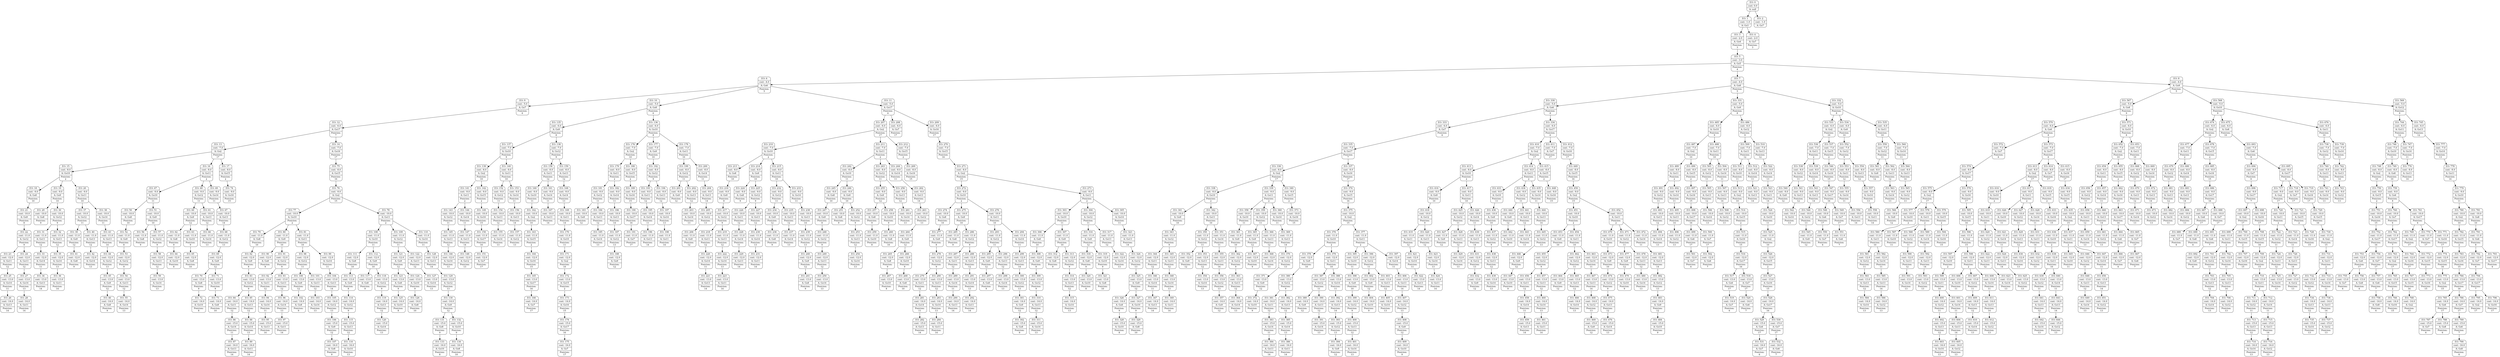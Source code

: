 digraph g {
node [shape = Mrecord];
nodo0[label="{EO: 0|cost: 0.0|A: null}"]
nodo1[label="{EO: 1|cost: -1.0|A: Go3}"]
nodo3[label="{EO: 3|cost: -2.0|A: Go4|Posicion:\n3}"]
nodo5[label="{EO: 5|cost: -3.0|A: Go5|Posicion:\n4}"]
nodo6[label="{EO: 6|cost: -4.0|A: Go6|Posicion:\n5}"]
nodo9[label="{EO: 9|cost: -5.0|A: Go7|Posicion:\n6}"]
nodo12[label="{EO: 12|cost: -6.0|A: Go17|Posicion:\n7}"]
nodo13[label="{EO: 13|cost: -7.0|A: Go2|Posicion:\n17}"]
nodo15[label="{EO: 15|cost: -8.0|A: Go10|Posicion:\n2}"]
nodo18[label="{EO: 18|cost: -9.0|A: Go8|Posicion:\n10}"]
nodo21[label="{EO: 21|cost: -10.0|A: Go9|Posicion:\n8}"]
nodo22[label="{EO: 22|cost: -11.0|A: Go12|Posicion:\n9}"]
nodo23[label="{EO: 23|cost: -12.0|A: Go11|Posicion:\n12}"]
nodo25[label="{EO: 25|cost: -13.0|A: Go14|Posicion:\n11}"]
nodo26[label="{EO: 26|cost: -14.0|A: Go13|Posicion:\n14}"]

nodo25 -> nodo26;

nodo23 -> nodo25;

nodo22 -> nodo23;
nodo24[label="{EO: 24|cost: -12.0|A: Go13|Posicion:\n12}"]
nodo27[label="{EO: 27|cost: -13.0|A: Go14|Posicion:\n13}"]
nodo28[label="{EO: 28|cost: -14.0|A: Go11|Posicion:\n14}"]

nodo27 -> nodo28;

nodo24 -> nodo27;

nodo22 -> nodo24;

nodo21 -> nodo22;

nodo18 -> nodo21;

nodo15 -> nodo18;
nodo19[label="{EO: 19|cost: -9.0|A: Go9|Posicion:\n10}"]
nodo29[label="{EO: 29|cost: -10.0|A: Go8|Posicion:\n9}"]

nodo19 -> nodo29;
nodo30[label="{EO: 30|cost: -10.0|A: Go12|Posicion:\n9}"]
nodo31[label="{EO: 31|cost: -11.0|A: Go11|Posicion:\n12}"]
nodo33[label="{EO: 33|cost: -12.0|A: Go14|Posicion:\n11}"]
nodo34[label="{EO: 34|cost: -13.0|A: Go13|Posicion:\n14}"]

nodo33 -> nodo34;

nodo31 -> nodo33;

nodo30 -> nodo31;
nodo32[label="{EO: 32|cost: -11.0|A: Go13|Posicion:\n12}"]
nodo35[label="{EO: 35|cost: -12.0|A: Go14|Posicion:\n13}"]
nodo36[label="{EO: 36|cost: -13.0|A: Go11|Posicion:\n14}"]

nodo35 -> nodo36;

nodo32 -> nodo35;

nodo30 -> nodo32;

nodo19 -> nodo30;

nodo15 -> nodo19;
nodo20[label="{EO: 20|cost: -9.0|A: Go11|Posicion:\n10}"]
nodo37[label="{EO: 37|cost: -10.0|A: Go12|Posicion:\n11}"]
nodo39[label="{EO: 39|cost: -11.0|A: Go9|Posicion:\n12}"]
nodo41[label="{EO: 41|cost: -12.0|A: Go8|Posicion:\n9}"]

nodo39 -> nodo41;

nodo37 -> nodo39;
nodo40[label="{EO: 40|cost: -11.0|A: Go13|Posicion:\n12}"]
nodo42[label="{EO: 42|cost: -12.0|A: Go14|Posicion:\n13}"]

nodo40 -> nodo42;

nodo37 -> nodo40;

nodo20 -> nodo37;
nodo38[label="{EO: 38|cost: -10.0|A: Go14|Posicion:\n11}"]
nodo43[label="{EO: 43|cost: -11.0|A: Go13|Posicion:\n14}"]
nodo44[label="{EO: 44|cost: -12.0|A: Go12|Posicion:\n13}"]
nodo45[label="{EO: 45|cost: -13.0|A: Go9|Posicion:\n12}"]
nodo46[label="{EO: 46|cost: -14.0|A: Go8|Posicion:\n9}"]

nodo45 -> nodo46;

nodo44 -> nodo45;

nodo43 -> nodo44;

nodo38 -> nodo43;

nodo20 -> nodo38;

nodo15 -> nodo20;

nodo13 -> nodo15;
nodo16[label="{EO: 16|cost: -8.0|A: Go11|Posicion:\n2}"]
nodo47[label="{EO: 47|cost: -9.0|A: Go10|Posicion:\n11}"]
nodo50[label="{EO: 50|cost: -10.0|A: Go8|Posicion:\n10}"]
nodo52[label="{EO: 52|cost: -11.0|A: Go9|Posicion:\n8}"]
nodo53[label="{EO: 53|cost: -12.0|A: Go12|Posicion:\n9}"]
nodo54[label="{EO: 54|cost: -13.0|A: Go13|Posicion:\n12}"]
nodo55[label="{EO: 55|cost: -14.0|A: Go14|Posicion:\n13}"]

nodo54 -> nodo55;

nodo53 -> nodo54;

nodo52 -> nodo53;

nodo50 -> nodo52;

nodo47 -> nodo50;
nodo51[label="{EO: 51|cost: -10.0|A: Go9|Posicion:\n10}"]
nodo56[label="{EO: 56|cost: -11.0|A: Go8|Posicion:\n9}"]

nodo51 -> nodo56;
nodo57[label="{EO: 57|cost: -11.0|A: Go12|Posicion:\n9}"]
nodo58[label="{EO: 58|cost: -12.0|A: Go13|Posicion:\n12}"]
nodo59[label="{EO: 59|cost: -13.0|A: Go14|Posicion:\n13}"]

nodo58 -> nodo59;

nodo57 -> nodo58;

nodo51 -> nodo57;

nodo47 -> nodo51;

nodo16 -> nodo47;
nodo48[label="{EO: 48|cost: -9.0|A: Go12|Posicion:\n11}"]
nodo60[label="{EO: 60|cost: -10.0|A: Go9|Posicion:\n12}"]
nodo62[label="{EO: 62|cost: -11.0|A: Go8|Posicion:\n9}"]
nodo64[label="{EO: 64|cost: -12.0|A: Go10|Posicion:\n8}"]

nodo62 -> nodo64;

nodo60 -> nodo62;
nodo63[label="{EO: 63|cost: -11.0|A: Go10|Posicion:\n9}"]
nodo65[label="{EO: 65|cost: -12.0|A: Go8|Posicion:\n10}"]

nodo63 -> nodo65;

nodo60 -> nodo63;

nodo48 -> nodo60;
nodo61[label="{EO: 61|cost: -10.0|A: Go13|Posicion:\n12}"]
nodo66[label="{EO: 66|cost: -11.0|A: Go14|Posicion:\n13}"]

nodo61 -> nodo66;

nodo48 -> nodo61;

nodo16 -> nodo48;
nodo49[label="{EO: 49|cost: -9.0|A: Go14|Posicion:\n11}"]
nodo67[label="{EO: 67|cost: -10.0|A: Go13|Posicion:\n14}"]
nodo68[label="{EO: 68|cost: -11.0|A: Go12|Posicion:\n13}"]
nodo69[label="{EO: 69|cost: -12.0|A: Go9|Posicion:\n12}"]
nodo70[label="{EO: 70|cost: -13.0|A: Go8|Posicion:\n9}"]
nodo72[label="{EO: 72|cost: -14.0|A: Go10|Posicion:\n8}"]

nodo70 -> nodo72;

nodo69 -> nodo70;
nodo71[label="{EO: 71|cost: -13.0|A: Go10|Posicion:\n9}"]
nodo73[label="{EO: 73|cost: -14.0|A: Go8|Posicion:\n10}"]

nodo71 -> nodo73;

nodo69 -> nodo71;

nodo68 -> nodo69;

nodo67 -> nodo68;

nodo49 -> nodo67;

nodo16 -> nodo49;

nodo13 -> nodo16;
nodo17[label="{EO: 17|cost: -8.0|A: Go15|Posicion:\n2}"]
nodo74[label="{EO: 74|cost: -9.0|A: Go16|Posicion:\n15}"]

nodo17 -> nodo74;

nodo13 -> nodo17;

nodo12 -> nodo13;
nodo14[label="{EO: 14|cost: -7.0|A: Go16|Posicion:\n17}"]
nodo75[label="{EO: 75|cost: -8.0|A: Go15|Posicion:\n16}"]
nodo76[label="{EO: 76|cost: -9.0|A: Go2|Posicion:\n15}"]
nodo77[label="{EO: 77|cost: -10.0|A: Go10|Posicion:\n2}"]
nodo79[label="{EO: 79|cost: -11.0|A: Go8|Posicion:\n10}"]
nodo82[label="{EO: 82|cost: -12.0|A: Go9|Posicion:\n8}"]
nodo83[label="{EO: 83|cost: -13.0|A: Go12|Posicion:\n9}"]
nodo84[label="{EO: 84|cost: -14.0|A: Go11|Posicion:\n12}"]
nodo86[label="{EO: 86|cost: -15.0|A: Go14|Posicion:\n11}"]
nodo87[label="{EO: 87|cost: -16.0|A: Go13|Posicion:\n14}"]

nodo86 -> nodo87;

nodo84 -> nodo86;

nodo83 -> nodo84;
nodo85[label="{EO: 85|cost: -14.0|A: Go13|Posicion:\n12}"]
nodo88[label="{EO: 88|cost: -15.0|A: Go14|Posicion:\n13}"]
nodo89[label="{EO: 89|cost: -16.0|A: Go11|Posicion:\n14}"]

nodo88 -> nodo89;

nodo85 -> nodo88;

nodo83 -> nodo85;

nodo82 -> nodo83;

nodo79 -> nodo82;

nodo77 -> nodo79;
nodo80[label="{EO: 80|cost: -11.0|A: Go9|Posicion:\n10}"]
nodo90[label="{EO: 90|cost: -12.0|A: Go8|Posicion:\n9}"]

nodo80 -> nodo90;
nodo91[label="{EO: 91|cost: -12.0|A: Go12|Posicion:\n9}"]
nodo92[label="{EO: 92|cost: -13.0|A: Go11|Posicion:\n12}"]
nodo94[label="{EO: 94|cost: -14.0|A: Go14|Posicion:\n11}"]
nodo95[label="{EO: 95|cost: -15.0|A: Go13|Posicion:\n14}"]

nodo94 -> nodo95;

nodo92 -> nodo94;

nodo91 -> nodo92;
nodo93[label="{EO: 93|cost: -13.0|A: Go13|Posicion:\n12}"]
nodo96[label="{EO: 96|cost: -14.0|A: Go14|Posicion:\n13}"]
nodo97[label="{EO: 97|cost: -15.0|A: Go11|Posicion:\n14}"]

nodo96 -> nodo97;

nodo93 -> nodo96;

nodo91 -> nodo93;

nodo80 -> nodo91;

nodo77 -> nodo80;
nodo81[label="{EO: 81|cost: -11.0|A: Go11|Posicion:\n10}"]
nodo98[label="{EO: 98|cost: -12.0|A: Go12|Posicion:\n11}"]
nodo100[label="{EO: 100|cost: -13.0|A: Go9|Posicion:\n12}"]
nodo102[label="{EO: 102|cost: -14.0|A: Go8|Posicion:\n9}"]

nodo100 -> nodo102;

nodo98 -> nodo100;
nodo101[label="{EO: 101|cost: -13.0|A: Go13|Posicion:\n12}"]
nodo103[label="{EO: 103|cost: -14.0|A: Go14|Posicion:\n13}"]

nodo101 -> nodo103;

nodo98 -> nodo101;

nodo81 -> nodo98;
nodo99[label="{EO: 99|cost: -12.0|A: Go14|Posicion:\n11}"]
nodo104[label="{EO: 104|cost: -13.0|A: Go13|Posicion:\n14}"]
nodo105[label="{EO: 105|cost: -14.0|A: Go12|Posicion:\n13}"]
nodo106[label="{EO: 106|cost: -15.0|A: Go9|Posicion:\n12}"]
nodo107[label="{EO: 107|cost: -16.0|A: Go8|Posicion:\n9}"]

nodo106 -> nodo107;

nodo105 -> nodo106;

nodo104 -> nodo105;

nodo99 -> nodo104;

nodo81 -> nodo99;

nodo77 -> nodo81;

nodo76 -> nodo77;
nodo78[label="{EO: 78|cost: -10.0|A: Go11|Posicion:\n2}"]
nodo108[label="{EO: 108|cost: -11.0|A: Go10|Posicion:\n11}"]
nodo111[label="{EO: 111|cost: -12.0|A: Go8|Posicion:\n10}"]
nodo113[label="{EO: 113|cost: -13.0|A: Go9|Posicion:\n8}"]
nodo114[label="{EO: 114|cost: -14.0|A: Go12|Posicion:\n9}"]
nodo115[label="{EO: 115|cost: -15.0|A: Go13|Posicion:\n12}"]
nodo116[label="{EO: 116|cost: -16.0|A: Go14|Posicion:\n13}"]

nodo115 -> nodo116;

nodo114 -> nodo115;

nodo113 -> nodo114;

nodo111 -> nodo113;

nodo108 -> nodo111;
nodo112[label="{EO: 112|cost: -12.0|A: Go9|Posicion:\n10}"]
nodo117[label="{EO: 117|cost: -13.0|A: Go8|Posicion:\n9}"]

nodo112 -> nodo117;
nodo118[label="{EO: 118|cost: -13.0|A: Go12|Posicion:\n9}"]
nodo119[label="{EO: 119|cost: -14.0|A: Go13|Posicion:\n12}"]
nodo120[label="{EO: 120|cost: -15.0|A: Go14|Posicion:\n13}"]

nodo119 -> nodo120;

nodo118 -> nodo119;

nodo112 -> nodo118;

nodo108 -> nodo112;

nodo78 -> nodo108;
nodo109[label="{EO: 109|cost: -11.0|A: Go12|Posicion:\n11}"]
nodo121[label="{EO: 121|cost: -12.0|A: Go9|Posicion:\n12}"]
nodo123[label="{EO: 123|cost: -13.0|A: Go8|Posicion:\n9}"]
nodo125[label="{EO: 125|cost: -14.0|A: Go10|Posicion:\n8}"]

nodo123 -> nodo125;

nodo121 -> nodo123;
nodo124[label="{EO: 124|cost: -13.0|A: Go10|Posicion:\n9}"]
nodo126[label="{EO: 126|cost: -14.0|A: Go8|Posicion:\n10}"]

nodo124 -> nodo126;

nodo121 -> nodo124;

nodo109 -> nodo121;
nodo122[label="{EO: 122|cost: -12.0|A: Go13|Posicion:\n12}"]
nodo127[label="{EO: 127|cost: -13.0|A: Go14|Posicion:\n13}"]

nodo122 -> nodo127;

nodo109 -> nodo122;

nodo78 -> nodo109;
nodo110[label="{EO: 110|cost: -11.0|A: Go14|Posicion:\n11}"]
nodo128[label="{EO: 128|cost: -12.0|A: Go13|Posicion:\n14}"]
nodo129[label="{EO: 129|cost: -13.0|A: Go12|Posicion:\n13}"]
nodo130[label="{EO: 130|cost: -14.0|A: Go9|Posicion:\n12}"]
nodo131[label="{EO: 131|cost: -15.0|A: Go8|Posicion:\n9}"]
nodo133[label="{EO: 133|cost: -16.0|A: Go10|Posicion:\n8}"]

nodo131 -> nodo133;

nodo130 -> nodo131;
nodo132[label="{EO: 132|cost: -15.0|A: Go10|Posicion:\n9}"]
nodo134[label="{EO: 134|cost: -16.0|A: Go8|Posicion:\n10}"]

nodo132 -> nodo134;

nodo130 -> nodo132;

nodo129 -> nodo130;

nodo128 -> nodo129;

nodo110 -> nodo128;

nodo78 -> nodo110;

nodo76 -> nodo78;

nodo75 -> nodo76;

nodo14 -> nodo75;

nodo12 -> nodo14;

nodo9 -> nodo12;

nodo6 -> nodo9;
nodo10[label="{EO: 10|cost: -5.0|A: Go8|Posicion:\n6}"]
nodo135[label="{EO: 135|cost: -6.0|A: Go9|Posicion:\n8}"]
nodo137[label="{EO: 137|cost: -7.0|A: Go10|Posicion:\n9}"]
nodo139[label="{EO: 139|cost: -8.0|A: Go2|Posicion:\n10}"]
nodo141[label="{EO: 141|cost: -9.0|A: Go11|Posicion:\n2}"]
nodo143[label="{EO: 143|cost: -10.0|A: Go12|Posicion:\n11}"]
nodo145[label="{EO: 145|cost: -11.0|A: Go13|Posicion:\n12}"]
nodo146[label="{EO: 146|cost: -12.0|A: Go14|Posicion:\n13}"]

nodo145 -> nodo146;

nodo143 -> nodo145;

nodo141 -> nodo143;
nodo144[label="{EO: 144|cost: -10.0|A: Go14|Posicion:\n11}"]
nodo147[label="{EO: 147|cost: -11.0|A: Go13|Posicion:\n14}"]
nodo148[label="{EO: 148|cost: -12.0|A: Go12|Posicion:\n13}"]

nodo147 -> nodo148;

nodo144 -> nodo147;

nodo141 -> nodo144;

nodo139 -> nodo141;
nodo142[label="{EO: 142|cost: -9.0|A: Go15|Posicion:\n2}"]
nodo149[label="{EO: 149|cost: -10.0|A: Go16|Posicion:\n15}"]
nodo150[label="{EO: 150|cost: -11.0|A: Go17|Posicion:\n16}"]
nodo151[label="{EO: 151|cost: -12.0|A: Go7|Posicion:\n17}"]

nodo150 -> nodo151;

nodo149 -> nodo150;

nodo142 -> nodo149;

nodo139 -> nodo142;

nodo137 -> nodo139;
nodo140[label="{EO: 140|cost: -8.0|A: Go11|Posicion:\n10}"]
nodo152[label="{EO: 152|cost: -9.0|A: Go12|Posicion:\n11}"]
nodo154[label="{EO: 154|cost: -10.0|A: Go13|Posicion:\n12}"]
nodo155[label="{EO: 155|cost: -11.0|A: Go14|Posicion:\n13}"]

nodo154 -> nodo155;

nodo152 -> nodo154;

nodo140 -> nodo152;
nodo153[label="{EO: 153|cost: -9.0|A: Go14|Posicion:\n11}"]
nodo156[label="{EO: 156|cost: -10.0|A: Go13|Posicion:\n14}"]
nodo157[label="{EO: 157|cost: -11.0|A: Go12|Posicion:\n13}"]

nodo156 -> nodo157;

nodo153 -> nodo156;

nodo140 -> nodo153;

nodo137 -> nodo140;

nodo135 -> nodo137;
nodo138[label="{EO: 138|cost: -7.0|A: Go12|Posicion:\n9}"]
nodo158[label="{EO: 158|cost: -8.0|A: Go11|Posicion:\n12}"]
nodo160[label="{EO: 160|cost: -9.0|A: Go10|Posicion:\n11}"]
nodo162[label="{EO: 162|cost: -10.0|A: Go2|Posicion:\n10}"]
nodo163[label="{EO: 163|cost: -11.0|A: Go15|Posicion:\n2}"]
nodo164[label="{EO: 164|cost: -12.0|A: Go16|Posicion:\n15}"]
nodo165[label="{EO: 165|cost: -13.0|A: Go17|Posicion:\n16}"]
nodo166[label="{EO: 166|cost: -14.0|A: Go7|Posicion:\n17}"]

nodo165 -> nodo166;

nodo164 -> nodo165;

nodo163 -> nodo164;

nodo162 -> nodo163;

nodo160 -> nodo162;

nodo158 -> nodo160;
nodo161[label="{EO: 161|cost: -9.0|A: Go14|Posicion:\n11}"]
nodo167[label="{EO: 167|cost: -10.0|A: Go13|Posicion:\n14}"]

nodo161 -> nodo167;

nodo158 -> nodo161;

nodo138 -> nodo158;
nodo159[label="{EO: 159|cost: -8.0|A: Go13|Posicion:\n12}"]
nodo168[label="{EO: 168|cost: -9.0|A: Go14|Posicion:\n13}"]
nodo169[label="{EO: 169|cost: -10.0|A: Go11|Posicion:\n14}"]
nodo170[label="{EO: 170|cost: -11.0|A: Go10|Posicion:\n11}"]
nodo171[label="{EO: 171|cost: -12.0|A: Go2|Posicion:\n10}"]
nodo172[label="{EO: 172|cost: -13.0|A: Go15|Posicion:\n2}"]
nodo173[label="{EO: 173|cost: -14.0|A: Go16|Posicion:\n15}"]
nodo174[label="{EO: 174|cost: -15.0|A: Go17|Posicion:\n16}"]
nodo175[label="{EO: 175|cost: -16.0|A: Go7|Posicion:\n17}"]

nodo174 -> nodo175;

nodo173 -> nodo174;

nodo172 -> nodo173;

nodo171 -> nodo172;

nodo170 -> nodo171;

nodo169 -> nodo170;

nodo168 -> nodo169;

nodo159 -> nodo168;

nodo138 -> nodo159;

nodo135 -> nodo138;

nodo10 -> nodo135;
nodo136[label="{EO: 136|cost: -6.0|A: Go10|Posicion:\n8}"]
nodo176[label="{EO: 176|cost: -7.0|A: Go2|Posicion:\n10}"]
nodo179[label="{EO: 179|cost: -8.0|A: Go11|Posicion:\n2}"]
nodo181[label="{EO: 181|cost: -9.0|A: Go12|Posicion:\n11}"]
nodo183[label="{EO: 183|cost: -10.0|A: Go9|Posicion:\n12}"]

nodo181 -> nodo183;
nodo184[label="{EO: 184|cost: -10.0|A: Go13|Posicion:\n12}"]
nodo185[label="{EO: 185|cost: -11.0|A: Go14|Posicion:\n13}"]

nodo184 -> nodo185;

nodo181 -> nodo184;

nodo179 -> nodo181;
nodo182[label="{EO: 182|cost: -9.0|A: Go14|Posicion:\n11}"]
nodo186[label="{EO: 186|cost: -10.0|A: Go13|Posicion:\n14}"]
nodo187[label="{EO: 187|cost: -11.0|A: Go12|Posicion:\n13}"]
nodo188[label="{EO: 188|cost: -12.0|A: Go9|Posicion:\n12}"]

nodo187 -> nodo188;

nodo186 -> nodo187;

nodo182 -> nodo186;

nodo179 -> nodo182;

nodo176 -> nodo179;
nodo180[label="{EO: 180|cost: -8.0|A: Go15|Posicion:\n2}"]
nodo189[label="{EO: 189|cost: -9.0|A: Go16|Posicion:\n15}"]
nodo190[label="{EO: 190|cost: -10.0|A: Go17|Posicion:\n16}"]
nodo191[label="{EO: 191|cost: -11.0|A: Go7|Posicion:\n17}"]

nodo190 -> nodo191;

nodo189 -> nodo190;

nodo180 -> nodo189;

nodo176 -> nodo180;

nodo136 -> nodo176;
nodo177[label="{EO: 177|cost: -7.0|A: Go9|Posicion:\n10}"]
nodo192[label="{EO: 192|cost: -8.0|A: Go12|Posicion:\n9}"]
nodo193[label="{EO: 193|cost: -9.0|A: Go11|Posicion:\n12}"]
nodo195[label="{EO: 195|cost: -10.0|A: Go14|Posicion:\n11}"]
nodo196[label="{EO: 196|cost: -11.0|A: Go13|Posicion:\n14}"]

nodo195 -> nodo196;

nodo193 -> nodo195;

nodo192 -> nodo193;
nodo194[label="{EO: 194|cost: -9.0|A: Go13|Posicion:\n12}"]
nodo197[label="{EO: 197|cost: -10.0|A: Go14|Posicion:\n13}"]
nodo198[label="{EO: 198|cost: -11.0|A: Go11|Posicion:\n14}"]

nodo197 -> nodo198;

nodo194 -> nodo197;

nodo192 -> nodo194;

nodo177 -> nodo192;

nodo136 -> nodo177;
nodo178[label="{EO: 178|cost: -7.0|A: Go11|Posicion:\n10}"]
nodo199[label="{EO: 199|cost: -8.0|A: Go12|Posicion:\n11}"]
nodo201[label="{EO: 201|cost: -9.0|A: Go9|Posicion:\n12}"]

nodo199 -> nodo201;
nodo202[label="{EO: 202|cost: -9.0|A: Go13|Posicion:\n12}"]
nodo203[label="{EO: 203|cost: -10.0|A: Go14|Posicion:\n13}"]

nodo202 -> nodo203;

nodo199 -> nodo202;

nodo178 -> nodo199;
nodo200[label="{EO: 200|cost: -8.0|A: Go14|Posicion:\n11}"]
nodo204[label="{EO: 204|cost: -9.0|A: Go13|Posicion:\n14}"]
nodo205[label="{EO: 205|cost: -10.0|A: Go12|Posicion:\n13}"]
nodo206[label="{EO: 206|cost: -11.0|A: Go9|Posicion:\n12}"]

nodo205 -> nodo206;

nodo204 -> nodo205;

nodo200 -> nodo204;

nodo178 -> nodo200;

nodo136 -> nodo178;

nodo10 -> nodo136;

nodo6 -> nodo10;
nodo11[label="{EO: 11|cost: -5.0|A: Go17|Posicion:\n6}"]
nodo207[label="{EO: 207|cost: -6.0|A: Go2|Posicion:\n17}"]
nodo210[label="{EO: 210|cost: -7.0|A: Go10|Posicion:\n2}"]
nodo213[label="{EO: 213|cost: -8.0|A: Go8|Posicion:\n10}"]
nodo216[label="{EO: 216|cost: -9.0|A: Go9|Posicion:\n8}"]
nodo217[label="{EO: 217|cost: -10.0|A: Go12|Posicion:\n9}"]
nodo218[label="{EO: 218|cost: -11.0|A: Go11|Posicion:\n12}"]
nodo220[label="{EO: 220|cost: -12.0|A: Go14|Posicion:\n11}"]
nodo221[label="{EO: 221|cost: -13.0|A: Go13|Posicion:\n14}"]

nodo220 -> nodo221;

nodo218 -> nodo220;

nodo217 -> nodo218;
nodo219[label="{EO: 219|cost: -11.0|A: Go13|Posicion:\n12}"]
nodo222[label="{EO: 222|cost: -12.0|A: Go14|Posicion:\n13}"]
nodo223[label="{EO: 223|cost: -13.0|A: Go11|Posicion:\n14}"]

nodo222 -> nodo223;

nodo219 -> nodo222;

nodo217 -> nodo219;

nodo216 -> nodo217;

nodo213 -> nodo216;

nodo210 -> nodo213;
nodo214[label="{EO: 214|cost: -8.0|A: Go9|Posicion:\n10}"]
nodo224[label="{EO: 224|cost: -9.0|A: Go8|Posicion:\n9}"]

nodo214 -> nodo224;
nodo225[label="{EO: 225|cost: -9.0|A: Go12|Posicion:\n9}"]
nodo226[label="{EO: 226|cost: -10.0|A: Go11|Posicion:\n12}"]
nodo228[label="{EO: 228|cost: -11.0|A: Go14|Posicion:\n11}"]
nodo229[label="{EO: 229|cost: -12.0|A: Go13|Posicion:\n14}"]

nodo228 -> nodo229;

nodo226 -> nodo228;

nodo225 -> nodo226;
nodo227[label="{EO: 227|cost: -10.0|A: Go13|Posicion:\n12}"]
nodo230[label="{EO: 230|cost: -11.0|A: Go14|Posicion:\n13}"]
nodo231[label="{EO: 231|cost: -12.0|A: Go11|Posicion:\n14}"]

nodo230 -> nodo231;

nodo227 -> nodo230;

nodo225 -> nodo227;

nodo214 -> nodo225;

nodo210 -> nodo214;
nodo215[label="{EO: 215|cost: -8.0|A: Go11|Posicion:\n10}"]
nodo232[label="{EO: 232|cost: -9.0|A: Go12|Posicion:\n11}"]
nodo234[label="{EO: 234|cost: -10.0|A: Go9|Posicion:\n12}"]
nodo236[label="{EO: 236|cost: -11.0|A: Go8|Posicion:\n9}"]

nodo234 -> nodo236;

nodo232 -> nodo234;
nodo235[label="{EO: 235|cost: -10.0|A: Go13|Posicion:\n12}"]
nodo237[label="{EO: 237|cost: -11.0|A: Go14|Posicion:\n13}"]

nodo235 -> nodo237;

nodo232 -> nodo235;

nodo215 -> nodo232;
nodo233[label="{EO: 233|cost: -9.0|A: Go14|Posicion:\n11}"]
nodo238[label="{EO: 238|cost: -10.0|A: Go13|Posicion:\n14}"]
nodo239[label="{EO: 239|cost: -11.0|A: Go12|Posicion:\n13}"]
nodo240[label="{EO: 240|cost: -12.0|A: Go9|Posicion:\n12}"]
nodo241[label="{EO: 241|cost: -13.0|A: Go8|Posicion:\n9}"]

nodo240 -> nodo241;

nodo239 -> nodo240;

nodo238 -> nodo239;

nodo233 -> nodo238;

nodo215 -> nodo233;

nodo210 -> nodo215;

nodo207 -> nodo210;
nodo211[label="{EO: 211|cost: -7.0|A: Go11|Posicion:\n2}"]
nodo242[label="{EO: 242|cost: -8.0|A: Go10|Posicion:\n11}"]
nodo245[label="{EO: 245|cost: -9.0|A: Go8|Posicion:\n10}"]
nodo247[label="{EO: 247|cost: -10.0|A: Go9|Posicion:\n8}"]
nodo248[label="{EO: 248|cost: -11.0|A: Go12|Posicion:\n9}"]
nodo249[label="{EO: 249|cost: -12.0|A: Go13|Posicion:\n12}"]
nodo250[label="{EO: 250|cost: -13.0|A: Go14|Posicion:\n13}"]

nodo249 -> nodo250;

nodo248 -> nodo249;

nodo247 -> nodo248;

nodo245 -> nodo247;

nodo242 -> nodo245;
nodo246[label="{EO: 246|cost: -9.0|A: Go9|Posicion:\n10}"]
nodo251[label="{EO: 251|cost: -10.0|A: Go8|Posicion:\n9}"]

nodo246 -> nodo251;
nodo252[label="{EO: 252|cost: -10.0|A: Go12|Posicion:\n9}"]
nodo253[label="{EO: 253|cost: -11.0|A: Go13|Posicion:\n12}"]
nodo254[label="{EO: 254|cost: -12.0|A: Go14|Posicion:\n13}"]

nodo253 -> nodo254;

nodo252 -> nodo253;

nodo246 -> nodo252;

nodo242 -> nodo246;

nodo211 -> nodo242;
nodo243[label="{EO: 243|cost: -8.0|A: Go12|Posicion:\n11}"]
nodo255[label="{EO: 255|cost: -9.0|A: Go9|Posicion:\n12}"]
nodo257[label="{EO: 257|cost: -10.0|A: Go8|Posicion:\n9}"]
nodo259[label="{EO: 259|cost: -11.0|A: Go10|Posicion:\n8}"]

nodo257 -> nodo259;

nodo255 -> nodo257;
nodo258[label="{EO: 258|cost: -10.0|A: Go10|Posicion:\n9}"]
nodo260[label="{EO: 260|cost: -11.0|A: Go8|Posicion:\n10}"]

nodo258 -> nodo260;

nodo255 -> nodo258;

nodo243 -> nodo255;
nodo256[label="{EO: 256|cost: -9.0|A: Go13|Posicion:\n12}"]
nodo261[label="{EO: 261|cost: -10.0|A: Go14|Posicion:\n13}"]

nodo256 -> nodo261;

nodo243 -> nodo256;

nodo211 -> nodo243;
nodo244[label="{EO: 244|cost: -8.0|A: Go14|Posicion:\n11}"]
nodo262[label="{EO: 262|cost: -9.0|A: Go13|Posicion:\n14}"]
nodo263[label="{EO: 263|cost: -10.0|A: Go12|Posicion:\n13}"]
nodo264[label="{EO: 264|cost: -11.0|A: Go9|Posicion:\n12}"]
nodo265[label="{EO: 265|cost: -12.0|A: Go8|Posicion:\n9}"]
nodo267[label="{EO: 267|cost: -13.0|A: Go10|Posicion:\n8}"]

nodo265 -> nodo267;

nodo264 -> nodo265;
nodo266[label="{EO: 266|cost: -12.0|A: Go10|Posicion:\n9}"]
nodo268[label="{EO: 268|cost: -13.0|A: Go8|Posicion:\n10}"]

nodo266 -> nodo268;

nodo264 -> nodo266;

nodo263 -> nodo264;

nodo262 -> nodo263;

nodo244 -> nodo262;

nodo211 -> nodo244;

nodo207 -> nodo211;
nodo212[label="{EO: 212|cost: -7.0|A: Go15|Posicion:\n2}"]
nodo269[label="{EO: 269|cost: -8.0|A: Go16|Posicion:\n15}"]

nodo212 -> nodo269;

nodo207 -> nodo212;

nodo11 -> nodo207;
nodo208[label="{EO: 208|cost: -6.0|A: Go7|Posicion:\n17}"]

nodo11 -> nodo208;
nodo209[label="{EO: 209|cost: -6.0|A: Go16|Posicion:\n17}"]
nodo270[label="{EO: 270|cost: -7.0|A: Go15|Posicion:\n16}"]
nodo271[label="{EO: 271|cost: -8.0|A: Go2|Posicion:\n15}"]
nodo272[label="{EO: 272|cost: -9.0|A: Go10|Posicion:\n2}"]
nodo274[label="{EO: 274|cost: -10.0|A: Go8|Posicion:\n10}"]
nodo277[label="{EO: 277|cost: -11.0|A: Go9|Posicion:\n8}"]
nodo278[label="{EO: 278|cost: -12.0|A: Go12|Posicion:\n9}"]
nodo279[label="{EO: 279|cost: -13.0|A: Go11|Posicion:\n12}"]
nodo281[label="{EO: 281|cost: -14.0|A: Go14|Posicion:\n11}"]
nodo282[label="{EO: 282|cost: -15.0|A: Go13|Posicion:\n14}"]

nodo281 -> nodo282;

nodo279 -> nodo281;

nodo278 -> nodo279;
nodo280[label="{EO: 280|cost: -13.0|A: Go13|Posicion:\n12}"]
nodo283[label="{EO: 283|cost: -14.0|A: Go14|Posicion:\n13}"]
nodo284[label="{EO: 284|cost: -15.0|A: Go11|Posicion:\n14}"]

nodo283 -> nodo284;

nodo280 -> nodo283;

nodo278 -> nodo280;

nodo277 -> nodo278;

nodo274 -> nodo277;

nodo272 -> nodo274;
nodo275[label="{EO: 275|cost: -10.0|A: Go9|Posicion:\n10}"]
nodo285[label="{EO: 285|cost: -11.0|A: Go8|Posicion:\n9}"]

nodo275 -> nodo285;
nodo286[label="{EO: 286|cost: -11.0|A: Go12|Posicion:\n9}"]
nodo287[label="{EO: 287|cost: -12.0|A: Go11|Posicion:\n12}"]
nodo289[label="{EO: 289|cost: -13.0|A: Go14|Posicion:\n11}"]
nodo290[label="{EO: 290|cost: -14.0|A: Go13|Posicion:\n14}"]

nodo289 -> nodo290;

nodo287 -> nodo289;

nodo286 -> nodo287;
nodo288[label="{EO: 288|cost: -12.0|A: Go13|Posicion:\n12}"]
nodo291[label="{EO: 291|cost: -13.0|A: Go14|Posicion:\n13}"]
nodo292[label="{EO: 292|cost: -14.0|A: Go11|Posicion:\n14}"]

nodo291 -> nodo292;

nodo288 -> nodo291;

nodo286 -> nodo288;

nodo275 -> nodo286;

nodo272 -> nodo275;
nodo276[label="{EO: 276|cost: -10.0|A: Go11|Posicion:\n10}"]
nodo293[label="{EO: 293|cost: -11.0|A: Go12|Posicion:\n11}"]
nodo295[label="{EO: 295|cost: -12.0|A: Go9|Posicion:\n12}"]
nodo297[label="{EO: 297|cost: -13.0|A: Go8|Posicion:\n9}"]

nodo295 -> nodo297;

nodo293 -> nodo295;
nodo296[label="{EO: 296|cost: -12.0|A: Go13|Posicion:\n12}"]
nodo298[label="{EO: 298|cost: -13.0|A: Go14|Posicion:\n13}"]

nodo296 -> nodo298;

nodo293 -> nodo296;

nodo276 -> nodo293;
nodo294[label="{EO: 294|cost: -11.0|A: Go14|Posicion:\n11}"]
nodo299[label="{EO: 299|cost: -12.0|A: Go13|Posicion:\n14}"]
nodo300[label="{EO: 300|cost: -13.0|A: Go12|Posicion:\n13}"]
nodo301[label="{EO: 301|cost: -14.0|A: Go9|Posicion:\n12}"]
nodo302[label="{EO: 302|cost: -15.0|A: Go8|Posicion:\n9}"]

nodo301 -> nodo302;

nodo300 -> nodo301;

nodo299 -> nodo300;

nodo294 -> nodo299;

nodo276 -> nodo294;

nodo272 -> nodo276;

nodo271 -> nodo272;
nodo273[label="{EO: 273|cost: -9.0|A: Go11|Posicion:\n2}"]
nodo303[label="{EO: 303|cost: -10.0|A: Go10|Posicion:\n11}"]
nodo306[label="{EO: 306|cost: -11.0|A: Go8|Posicion:\n10}"]
nodo308[label="{EO: 308|cost: -12.0|A: Go9|Posicion:\n8}"]
nodo309[label="{EO: 309|cost: -13.0|A: Go12|Posicion:\n9}"]
nodo310[label="{EO: 310|cost: -14.0|A: Go13|Posicion:\n12}"]
nodo311[label="{EO: 311|cost: -15.0|A: Go14|Posicion:\n13}"]

nodo310 -> nodo311;

nodo309 -> nodo310;

nodo308 -> nodo309;

nodo306 -> nodo308;

nodo303 -> nodo306;
nodo307[label="{EO: 307|cost: -11.0|A: Go9|Posicion:\n10}"]
nodo312[label="{EO: 312|cost: -12.0|A: Go8|Posicion:\n9}"]

nodo307 -> nodo312;
nodo313[label="{EO: 313|cost: -12.0|A: Go12|Posicion:\n9}"]
nodo314[label="{EO: 314|cost: -13.0|A: Go13|Posicion:\n12}"]
nodo315[label="{EO: 315|cost: -14.0|A: Go14|Posicion:\n13}"]

nodo314 -> nodo315;

nodo313 -> nodo314;

nodo307 -> nodo313;

nodo303 -> nodo307;

nodo273 -> nodo303;
nodo304[label="{EO: 304|cost: -10.0|A: Go12|Posicion:\n11}"]
nodo316[label="{EO: 316|cost: -11.0|A: Go9|Posicion:\n12}"]
nodo318[label="{EO: 318|cost: -12.0|A: Go8|Posicion:\n9}"]
nodo320[label="{EO: 320|cost: -13.0|A: Go10|Posicion:\n8}"]

nodo318 -> nodo320;

nodo316 -> nodo318;
nodo319[label="{EO: 319|cost: -12.0|A: Go10|Posicion:\n9}"]
nodo321[label="{EO: 321|cost: -13.0|A: Go8|Posicion:\n10}"]

nodo319 -> nodo321;

nodo316 -> nodo319;

nodo304 -> nodo316;
nodo317[label="{EO: 317|cost: -11.0|A: Go13|Posicion:\n12}"]
nodo322[label="{EO: 322|cost: -12.0|A: Go14|Posicion:\n13}"]

nodo317 -> nodo322;

nodo304 -> nodo317;

nodo273 -> nodo304;
nodo305[label="{EO: 305|cost: -10.0|A: Go14|Posicion:\n11}"]
nodo323[label="{EO: 323|cost: -11.0|A: Go13|Posicion:\n14}"]
nodo324[label="{EO: 324|cost: -12.0|A: Go12|Posicion:\n13}"]
nodo325[label="{EO: 325|cost: -13.0|A: Go9|Posicion:\n12}"]
nodo326[label="{EO: 326|cost: -14.0|A: Go8|Posicion:\n9}"]
nodo328[label="{EO: 328|cost: -15.0|A: Go10|Posicion:\n8}"]

nodo326 -> nodo328;

nodo325 -> nodo326;
nodo327[label="{EO: 327|cost: -14.0|A: Go10|Posicion:\n9}"]
nodo329[label="{EO: 329|cost: -15.0|A: Go8|Posicion:\n10}"]

nodo327 -> nodo329;

nodo325 -> nodo327;

nodo324 -> nodo325;

nodo323 -> nodo324;

nodo305 -> nodo323;

nodo273 -> nodo305;

nodo271 -> nodo273;

nodo270 -> nodo271;

nodo209 -> nodo270;

nodo11 -> nodo209;

nodo6 -> nodo11;

nodo5 -> nodo6;
nodo7[label="{EO: 7|cost: -4.0|A: Go8|Posicion:\n5}"]
nodo330[label="{EO: 330|cost: -5.0|A: Go6|Posicion:\n8}"]
nodo333[label="{EO: 333|cost: -6.0|A: Go7|Posicion:\n6}"]
nodo335[label="{EO: 335|cost: -7.0|A: Go17|Posicion:\n7}"]
nodo336[label="{EO: 336|cost: -8.0|A: Go2|Posicion:\n17}"]
nodo338[label="{EO: 338|cost: -9.0|A: Go10|Posicion:\n2}"]
nodo341[label="{EO: 341|cost: -10.0|A: Go9|Posicion:\n10}"]
nodo343[label="{EO: 343|cost: -11.0|A: Go12|Posicion:\n9}"]
nodo344[label="{EO: 344|cost: -12.0|A: Go11|Posicion:\n12}"]
nodo346[label="{EO: 346|cost: -13.0|A: Go14|Posicion:\n11}"]
nodo347[label="{EO: 347|cost: -14.0|A: Go13|Posicion:\n14}"]

nodo346 -> nodo347;

nodo344 -> nodo346;

nodo343 -> nodo344;
nodo345[label="{EO: 345|cost: -12.0|A: Go13|Posicion:\n12}"]
nodo348[label="{EO: 348|cost: -13.0|A: Go14|Posicion:\n13}"]
nodo349[label="{EO: 349|cost: -14.0|A: Go11|Posicion:\n14}"]

nodo348 -> nodo349;

nodo345 -> nodo348;

nodo343 -> nodo345;

nodo341 -> nodo343;

nodo338 -> nodo341;
nodo342[label="{EO: 342|cost: -10.0|A: Go11|Posicion:\n10}"]
nodo350[label="{EO: 350|cost: -11.0|A: Go12|Posicion:\n11}"]
nodo352[label="{EO: 352|cost: -12.0|A: Go9|Posicion:\n12}"]

nodo350 -> nodo352;
nodo353[label="{EO: 353|cost: -12.0|A: Go13|Posicion:\n12}"]
nodo354[label="{EO: 354|cost: -13.0|A: Go14|Posicion:\n13}"]

nodo353 -> nodo354;

nodo350 -> nodo353;

nodo342 -> nodo350;
nodo351[label="{EO: 351|cost: -11.0|A: Go14|Posicion:\n11}"]
nodo355[label="{EO: 355|cost: -12.0|A: Go13|Posicion:\n14}"]
nodo356[label="{EO: 356|cost: -13.0|A: Go12|Posicion:\n13}"]
nodo357[label="{EO: 357|cost: -14.0|A: Go9|Posicion:\n12}"]

nodo356 -> nodo357;

nodo355 -> nodo356;

nodo351 -> nodo355;

nodo342 -> nodo351;

nodo338 -> nodo342;

nodo336 -> nodo338;
nodo339[label="{EO: 339|cost: -9.0|A: Go11|Posicion:\n2}"]
nodo358[label="{EO: 358|cost: -10.0|A: Go10|Posicion:\n11}"]
nodo361[label="{EO: 361|cost: -11.0|A: Go9|Posicion:\n10}"]
nodo362[label="{EO: 362|cost: -12.0|A: Go12|Posicion:\n9}"]
nodo363[label="{EO: 363|cost: -13.0|A: Go13|Posicion:\n12}"]
nodo364[label="{EO: 364|cost: -14.0|A: Go14|Posicion:\n13}"]

nodo363 -> nodo364;

nodo362 -> nodo363;

nodo361 -> nodo362;

nodo358 -> nodo361;

nodo339 -> nodo358;
nodo359[label="{EO: 359|cost: -10.0|A: Go12|Posicion:\n11}"]
nodo365[label="{EO: 365|cost: -11.0|A: Go9|Posicion:\n12}"]
nodo367[label="{EO: 367|cost: -12.0|A: Go10|Posicion:\n9}"]

nodo365 -> nodo367;

nodo359 -> nodo365;
nodo366[label="{EO: 366|cost: -11.0|A: Go13|Posicion:\n12}"]
nodo368[label="{EO: 368|cost: -12.0|A: Go14|Posicion:\n13}"]

nodo366 -> nodo368;

nodo359 -> nodo366;

nodo339 -> nodo359;
nodo360[label="{EO: 360|cost: -10.0|A: Go14|Posicion:\n11}"]
nodo369[label="{EO: 369|cost: -11.0|A: Go13|Posicion:\n14}"]
nodo370[label="{EO: 370|cost: -12.0|A: Go12|Posicion:\n13}"]
nodo371[label="{EO: 371|cost: -13.0|A: Go9|Posicion:\n12}"]
nodo372[label="{EO: 372|cost: -14.0|A: Go10|Posicion:\n9}"]

nodo371 -> nodo372;

nodo370 -> nodo371;

nodo369 -> nodo370;

nodo360 -> nodo369;

nodo339 -> nodo360;

nodo336 -> nodo339;
nodo340[label="{EO: 340|cost: -9.0|A: Go15|Posicion:\n2}"]
nodo373[label="{EO: 373|cost: -10.0|A: Go16|Posicion:\n15}"]

nodo340 -> nodo373;

nodo336 -> nodo340;

nodo335 -> nodo336;
nodo337[label="{EO: 337|cost: -8.0|A: Go16|Posicion:\n17}"]
nodo374[label="{EO: 374|cost: -9.0|A: Go15|Posicion:\n16}"]
nodo375[label="{EO: 375|cost: -10.0|A: Go2|Posicion:\n15}"]
nodo376[label="{EO: 376|cost: -11.0|A: Go10|Posicion:\n2}"]
nodo378[label="{EO: 378|cost: -12.0|A: Go9|Posicion:\n10}"]
nodo380[label="{EO: 380|cost: -13.0|A: Go12|Posicion:\n9}"]
nodo381[label="{EO: 381|cost: -14.0|A: Go11|Posicion:\n12}"]
nodo383[label="{EO: 383|cost: -15.0|A: Go14|Posicion:\n11}"]
nodo384[label="{EO: 384|cost: -16.0|A: Go13|Posicion:\n14}"]

nodo383 -> nodo384;

nodo381 -> nodo383;

nodo380 -> nodo381;
nodo382[label="{EO: 382|cost: -14.0|A: Go13|Posicion:\n12}"]
nodo385[label="{EO: 385|cost: -15.0|A: Go14|Posicion:\n13}"]
nodo386[label="{EO: 386|cost: -16.0|A: Go11|Posicion:\n14}"]

nodo385 -> nodo386;

nodo382 -> nodo385;

nodo380 -> nodo382;

nodo378 -> nodo380;

nodo376 -> nodo378;
nodo379[label="{EO: 379|cost: -12.0|A: Go11|Posicion:\n10}"]
nodo387[label="{EO: 387|cost: -13.0|A: Go12|Posicion:\n11}"]
nodo389[label="{EO: 389|cost: -14.0|A: Go9|Posicion:\n12}"]

nodo387 -> nodo389;
nodo390[label="{EO: 390|cost: -14.0|A: Go13|Posicion:\n12}"]
nodo391[label="{EO: 391|cost: -15.0|A: Go14|Posicion:\n13}"]

nodo390 -> nodo391;

nodo387 -> nodo390;

nodo379 -> nodo387;
nodo388[label="{EO: 388|cost: -13.0|A: Go14|Posicion:\n11}"]
nodo392[label="{EO: 392|cost: -14.0|A: Go13|Posicion:\n14}"]
nodo393[label="{EO: 393|cost: -15.0|A: Go12|Posicion:\n13}"]
nodo394[label="{EO: 394|cost: -16.0|A: Go9|Posicion:\n12}"]

nodo393 -> nodo394;

nodo392 -> nodo393;

nodo388 -> nodo392;

nodo379 -> nodo388;

nodo376 -> nodo379;

nodo375 -> nodo376;
nodo377[label="{EO: 377|cost: -11.0|A: Go11|Posicion:\n2}"]
nodo395[label="{EO: 395|cost: -12.0|A: Go10|Posicion:\n11}"]
nodo398[label="{EO: 398|cost: -13.0|A: Go9|Posicion:\n10}"]
nodo399[label="{EO: 399|cost: -14.0|A: Go12|Posicion:\n9}"]
nodo400[label="{EO: 400|cost: -15.0|A: Go13|Posicion:\n12}"]
nodo401[label="{EO: 401|cost: -16.0|A: Go14|Posicion:\n13}"]

nodo400 -> nodo401;

nodo399 -> nodo400;

nodo398 -> nodo399;

nodo395 -> nodo398;

nodo377 -> nodo395;
nodo396[label="{EO: 396|cost: -12.0|A: Go12|Posicion:\n11}"]
nodo402[label="{EO: 402|cost: -13.0|A: Go9|Posicion:\n12}"]
nodo404[label="{EO: 404|cost: -14.0|A: Go10|Posicion:\n9}"]

nodo402 -> nodo404;

nodo396 -> nodo402;
nodo403[label="{EO: 403|cost: -13.0|A: Go13|Posicion:\n12}"]
nodo405[label="{EO: 405|cost: -14.0|A: Go14|Posicion:\n13}"]

nodo403 -> nodo405;

nodo396 -> nodo403;

nodo377 -> nodo396;
nodo397[label="{EO: 397|cost: -12.0|A: Go14|Posicion:\n11}"]
nodo406[label="{EO: 406|cost: -13.0|A: Go13|Posicion:\n14}"]
nodo407[label="{EO: 407|cost: -14.0|A: Go12|Posicion:\n13}"]
nodo408[label="{EO: 408|cost: -15.0|A: Go9|Posicion:\n12}"]
nodo409[label="{EO: 409|cost: -16.0|A: Go10|Posicion:\n9}"]

nodo408 -> nodo409;

nodo407 -> nodo408;

nodo406 -> nodo407;

nodo397 -> nodo406;

nodo377 -> nodo397;

nodo375 -> nodo377;

nodo374 -> nodo375;

nodo337 -> nodo374;

nodo335 -> nodo337;

nodo333 -> nodo335;

nodo330 -> nodo333;
nodo334[label="{EO: 334|cost: -6.0|A: Go17|Posicion:\n6}"]
nodo410[label="{EO: 410|cost: -7.0|A: Go2|Posicion:\n17}"]
nodo413[label="{EO: 413|cost: -8.0|A: Go10|Posicion:\n2}"]
nodo416[label="{EO: 416|cost: -9.0|A: Go9|Posicion:\n10}"]
nodo418[label="{EO: 418|cost: -10.0|A: Go12|Posicion:\n9}"]
nodo419[label="{EO: 419|cost: -11.0|A: Go11|Posicion:\n12}"]
nodo421[label="{EO: 421|cost: -12.0|A: Go14|Posicion:\n11}"]
nodo422[label="{EO: 422|cost: -13.0|A: Go13|Posicion:\n14}"]

nodo421 -> nodo422;

nodo419 -> nodo421;

nodo418 -> nodo419;
nodo420[label="{EO: 420|cost: -11.0|A: Go13|Posicion:\n12}"]
nodo423[label="{EO: 423|cost: -12.0|A: Go14|Posicion:\n13}"]
nodo424[label="{EO: 424|cost: -13.0|A: Go11|Posicion:\n14}"]

nodo423 -> nodo424;

nodo420 -> nodo423;

nodo418 -> nodo420;

nodo416 -> nodo418;

nodo413 -> nodo416;
nodo417[label="{EO: 417|cost: -9.0|A: Go11|Posicion:\n10}"]
nodo425[label="{EO: 425|cost: -10.0|A: Go12|Posicion:\n11}"]
nodo427[label="{EO: 427|cost: -11.0|A: Go9|Posicion:\n12}"]

nodo425 -> nodo427;
nodo428[label="{EO: 428|cost: -11.0|A: Go13|Posicion:\n12}"]
nodo429[label="{EO: 429|cost: -12.0|A: Go14|Posicion:\n13}"]

nodo428 -> nodo429;

nodo425 -> nodo428;

nodo417 -> nodo425;
nodo426[label="{EO: 426|cost: -10.0|A: Go14|Posicion:\n11}"]
nodo430[label="{EO: 430|cost: -11.0|A: Go13|Posicion:\n14}"]
nodo431[label="{EO: 431|cost: -12.0|A: Go12|Posicion:\n13}"]
nodo432[label="{EO: 432|cost: -13.0|A: Go9|Posicion:\n12}"]

nodo431 -> nodo432;

nodo430 -> nodo431;

nodo426 -> nodo430;

nodo417 -> nodo426;

nodo413 -> nodo417;

nodo410 -> nodo413;
nodo414[label="{EO: 414|cost: -8.0|A: Go11|Posicion:\n2}"]
nodo433[label="{EO: 433|cost: -9.0|A: Go10|Posicion:\n11}"]
nodo436[label="{EO: 436|cost: -10.0|A: Go9|Posicion:\n10}"]
nodo437[label="{EO: 437|cost: -11.0|A: Go12|Posicion:\n9}"]
nodo438[label="{EO: 438|cost: -12.0|A: Go13|Posicion:\n12}"]
nodo439[label="{EO: 439|cost: -13.0|A: Go14|Posicion:\n13}"]

nodo438 -> nodo439;

nodo437 -> nodo438;

nodo436 -> nodo437;

nodo433 -> nodo436;

nodo414 -> nodo433;
nodo434[label="{EO: 434|cost: -9.0|A: Go12|Posicion:\n11}"]
nodo440[label="{EO: 440|cost: -10.0|A: Go9|Posicion:\n12}"]
nodo442[label="{EO: 442|cost: -11.0|A: Go10|Posicion:\n9}"]

nodo440 -> nodo442;

nodo434 -> nodo440;
nodo441[label="{EO: 441|cost: -10.0|A: Go13|Posicion:\n12}"]
nodo443[label="{EO: 443|cost: -11.0|A: Go14|Posicion:\n13}"]

nodo441 -> nodo443;

nodo434 -> nodo441;

nodo414 -> nodo434;
nodo435[label="{EO: 435|cost: -9.0|A: Go14|Posicion:\n11}"]
nodo444[label="{EO: 444|cost: -10.0|A: Go13|Posicion:\n14}"]
nodo445[label="{EO: 445|cost: -11.0|A: Go12|Posicion:\n13}"]
nodo446[label="{EO: 446|cost: -12.0|A: Go9|Posicion:\n12}"]
nodo447[label="{EO: 447|cost: -13.0|A: Go10|Posicion:\n9}"]

nodo446 -> nodo447;

nodo445 -> nodo446;

nodo444 -> nodo445;

nodo435 -> nodo444;

nodo414 -> nodo435;

nodo410 -> nodo414;
nodo415[label="{EO: 415|cost: -8.0|A: Go15|Posicion:\n2}"]
nodo448[label="{EO: 448|cost: -9.0|A: Go16|Posicion:\n15}"]

nodo415 -> nodo448;

nodo410 -> nodo415;

nodo334 -> nodo410;
nodo411[label="{EO: 411|cost: -7.0|A: Go7|Posicion:\n17}"]

nodo334 -> nodo411;
nodo412[label="{EO: 412|cost: -7.0|A: Go16|Posicion:\n17}"]
nodo449[label="{EO: 449|cost: -8.0|A: Go15|Posicion:\n16}"]
nodo450[label="{EO: 450|cost: -9.0|A: Go2|Posicion:\n15}"]
nodo451[label="{EO: 451|cost: -10.0|A: Go10|Posicion:\n2}"]
nodo453[label="{EO: 453|cost: -11.0|A: Go9|Posicion:\n10}"]
nodo455[label="{EO: 455|cost: -12.0|A: Go12|Posicion:\n9}"]
nodo456[label="{EO: 456|cost: -13.0|A: Go11|Posicion:\n12}"]
nodo458[label="{EO: 458|cost: -14.0|A: Go14|Posicion:\n11}"]
nodo459[label="{EO: 459|cost: -15.0|A: Go13|Posicion:\n14}"]

nodo458 -> nodo459;

nodo456 -> nodo458;

nodo455 -> nodo456;
nodo457[label="{EO: 457|cost: -13.0|A: Go13|Posicion:\n12}"]
nodo460[label="{EO: 460|cost: -14.0|A: Go14|Posicion:\n13}"]
nodo461[label="{EO: 461|cost: -15.0|A: Go11|Posicion:\n14}"]

nodo460 -> nodo461;

nodo457 -> nodo460;

nodo455 -> nodo457;

nodo453 -> nodo455;

nodo451 -> nodo453;
nodo454[label="{EO: 454|cost: -11.0|A: Go11|Posicion:\n10}"]
nodo462[label="{EO: 462|cost: -12.0|A: Go12|Posicion:\n11}"]
nodo464[label="{EO: 464|cost: -13.0|A: Go9|Posicion:\n12}"]

nodo462 -> nodo464;
nodo465[label="{EO: 465|cost: -13.0|A: Go13|Posicion:\n12}"]
nodo466[label="{EO: 466|cost: -14.0|A: Go14|Posicion:\n13}"]

nodo465 -> nodo466;

nodo462 -> nodo465;

nodo454 -> nodo462;
nodo463[label="{EO: 463|cost: -12.0|A: Go14|Posicion:\n11}"]
nodo467[label="{EO: 467|cost: -13.0|A: Go13|Posicion:\n14}"]
nodo468[label="{EO: 468|cost: -14.0|A: Go12|Posicion:\n13}"]
nodo469[label="{EO: 469|cost: -15.0|A: Go9|Posicion:\n12}"]

nodo468 -> nodo469;

nodo467 -> nodo468;

nodo463 -> nodo467;

nodo454 -> nodo463;

nodo451 -> nodo454;

nodo450 -> nodo451;
nodo452[label="{EO: 452|cost: -10.0|A: Go11|Posicion:\n2}"]
nodo470[label="{EO: 470|cost: -11.0|A: Go10|Posicion:\n11}"]
nodo473[label="{EO: 473|cost: -12.0|A: Go9|Posicion:\n10}"]
nodo474[label="{EO: 474|cost: -13.0|A: Go12|Posicion:\n9}"]
nodo475[label="{EO: 475|cost: -14.0|A: Go13|Posicion:\n12}"]
nodo476[label="{EO: 476|cost: -15.0|A: Go14|Posicion:\n13}"]

nodo475 -> nodo476;

nodo474 -> nodo475;

nodo473 -> nodo474;

nodo470 -> nodo473;

nodo452 -> nodo470;
nodo471[label="{EO: 471|cost: -11.0|A: Go12|Posicion:\n11}"]
nodo477[label="{EO: 477|cost: -12.0|A: Go9|Posicion:\n12}"]
nodo479[label="{EO: 479|cost: -13.0|A: Go10|Posicion:\n9}"]

nodo477 -> nodo479;

nodo471 -> nodo477;
nodo478[label="{EO: 478|cost: -12.0|A: Go13|Posicion:\n12}"]
nodo480[label="{EO: 480|cost: -13.0|A: Go14|Posicion:\n13}"]

nodo478 -> nodo480;

nodo471 -> nodo478;

nodo452 -> nodo471;
nodo472[label="{EO: 472|cost: -11.0|A: Go14|Posicion:\n11}"]
nodo481[label="{EO: 481|cost: -12.0|A: Go13|Posicion:\n14}"]
nodo482[label="{EO: 482|cost: -13.0|A: Go12|Posicion:\n13}"]
nodo483[label="{EO: 483|cost: -14.0|A: Go9|Posicion:\n12}"]
nodo484[label="{EO: 484|cost: -15.0|A: Go10|Posicion:\n9}"]

nodo483 -> nodo484;

nodo482 -> nodo483;

nodo481 -> nodo482;

nodo472 -> nodo481;

nodo452 -> nodo472;

nodo450 -> nodo452;

nodo449 -> nodo450;

nodo412 -> nodo449;

nodo334 -> nodo412;

nodo330 -> nodo334;

nodo7 -> nodo330;
nodo331[label="{EO: 331|cost: -5.0|A: Go9|Posicion:\n8}"]
nodo485[label="{EO: 485|cost: -6.0|A: Go10|Posicion:\n9}"]
nodo487[label="{EO: 487|cost: -7.0|A: Go2|Posicion:\n10}"]
nodo489[label="{EO: 489|cost: -8.0|A: Go11|Posicion:\n2}"]
nodo491[label="{EO: 491|cost: -9.0|A: Go12|Posicion:\n11}"]
nodo493[label="{EO: 493|cost: -10.0|A: Go13|Posicion:\n12}"]
nodo494[label="{EO: 494|cost: -11.0|A: Go14|Posicion:\n13}"]

nodo493 -> nodo494;

nodo491 -> nodo493;

nodo489 -> nodo491;
nodo492[label="{EO: 492|cost: -9.0|A: Go14|Posicion:\n11}"]
nodo495[label="{EO: 495|cost: -10.0|A: Go13|Posicion:\n14}"]
nodo496[label="{EO: 496|cost: -11.0|A: Go12|Posicion:\n13}"]

nodo495 -> nodo496;

nodo492 -> nodo495;

nodo489 -> nodo492;

nodo487 -> nodo489;
nodo490[label="{EO: 490|cost: -8.0|A: Go15|Posicion:\n2}"]
nodo497[label="{EO: 497|cost: -9.0|A: Go16|Posicion:\n15}"]
nodo498[label="{EO: 498|cost: -10.0|A: Go17|Posicion:\n16}"]
nodo499[label="{EO: 499|cost: -11.0|A: Go6|Posicion:\n17}"]
nodo501[label="{EO: 501|cost: -12.0|A: Go7|Posicion:\n6}"]

nodo499 -> nodo501;

nodo498 -> nodo499;
nodo500[label="{EO: 500|cost: -11.0|A: Go7|Posicion:\n17}"]
nodo502[label="{EO: 502|cost: -12.0|A: Go6|Posicion:\n7}"]

nodo500 -> nodo502;

nodo498 -> nodo500;

nodo497 -> nodo498;

nodo490 -> nodo497;

nodo487 -> nodo490;

nodo485 -> nodo487;
nodo488[label="{EO: 488|cost: -7.0|A: Go11|Posicion:\n10}"]
nodo503[label="{EO: 503|cost: -8.0|A: Go12|Posicion:\n11}"]
nodo505[label="{EO: 505|cost: -9.0|A: Go13|Posicion:\n12}"]
nodo506[label="{EO: 506|cost: -10.0|A: Go14|Posicion:\n13}"]

nodo505 -> nodo506;

nodo503 -> nodo505;

nodo488 -> nodo503;
nodo504[label="{EO: 504|cost: -8.0|A: Go14|Posicion:\n11}"]
nodo507[label="{EO: 507|cost: -9.0|A: Go13|Posicion:\n14}"]
nodo508[label="{EO: 508|cost: -10.0|A: Go12|Posicion:\n13}"]

nodo507 -> nodo508;

nodo504 -> nodo507;

nodo488 -> nodo504;

nodo485 -> nodo488;

nodo331 -> nodo485;
nodo486[label="{EO: 486|cost: -6.0|A: Go12|Posicion:\n9}"]
nodo509[label="{EO: 509|cost: -7.0|A: Go11|Posicion:\n12}"]
nodo511[label="{EO: 511|cost: -8.0|A: Go10|Posicion:\n11}"]
nodo513[label="{EO: 513|cost: -9.0|A: Go2|Posicion:\n10}"]
nodo514[label="{EO: 514|cost: -10.0|A: Go15|Posicion:\n2}"]
nodo515[label="{EO: 515|cost: -11.0|A: Go16|Posicion:\n15}"]
nodo516[label="{EO: 516|cost: -12.0|A: Go17|Posicion:\n16}"]
nodo517[label="{EO: 517|cost: -13.0|A: Go6|Posicion:\n17}"]
nodo519[label="{EO: 519|cost: -14.0|A: Go7|Posicion:\n6}"]

nodo517 -> nodo519;

nodo516 -> nodo517;
nodo518[label="{EO: 518|cost: -13.0|A: Go7|Posicion:\n17}"]
nodo520[label="{EO: 520|cost: -14.0|A: Go6|Posicion:\n7}"]

nodo518 -> nodo520;

nodo516 -> nodo518;

nodo515 -> nodo516;

nodo514 -> nodo515;

nodo513 -> nodo514;

nodo511 -> nodo513;

nodo509 -> nodo511;
nodo512[label="{EO: 512|cost: -8.0|A: Go14|Posicion:\n11}"]
nodo521[label="{EO: 521|cost: -9.0|A: Go13|Posicion:\n14}"]

nodo512 -> nodo521;

nodo509 -> nodo512;

nodo486 -> nodo509;
nodo510[label="{EO: 510|cost: -7.0|A: Go13|Posicion:\n12}"]
nodo522[label="{EO: 522|cost: -8.0|A: Go14|Posicion:\n13}"]
nodo523[label="{EO: 523|cost: -9.0|A: Go11|Posicion:\n14}"]
nodo524[label="{EO: 524|cost: -10.0|A: Go10|Posicion:\n11}"]
nodo525[label="{EO: 525|cost: -11.0|A: Go2|Posicion:\n10}"]
nodo526[label="{EO: 526|cost: -12.0|A: Go15|Posicion:\n2}"]
nodo527[label="{EO: 527|cost: -13.0|A: Go16|Posicion:\n15}"]
nodo528[label="{EO: 528|cost: -14.0|A: Go17|Posicion:\n16}"]
nodo529[label="{EO: 529|cost: -15.0|A: Go6|Posicion:\n17}"]
nodo531[label="{EO: 531|cost: -16.0|A: Go7|Posicion:\n6}"]

nodo529 -> nodo531;

nodo528 -> nodo529;
nodo530[label="{EO: 530|cost: -15.0|A: Go7|Posicion:\n17}"]
nodo532[label="{EO: 532|cost: -16.0|A: Go6|Posicion:\n7}"]

nodo530 -> nodo532;

nodo528 -> nodo530;

nodo527 -> nodo528;

nodo526 -> nodo527;

nodo525 -> nodo526;

nodo524 -> nodo525;

nodo523 -> nodo524;

nodo522 -> nodo523;

nodo510 -> nodo522;

nodo486 -> nodo510;

nodo331 -> nodo486;

nodo7 -> nodo331;
nodo332[label="{EO: 332|cost: -5.0|A: Go10|Posicion:\n8}"]
nodo533[label="{EO: 533|cost: -6.0|A: Go2|Posicion:\n10}"]
nodo536[label="{EO: 536|cost: -7.0|A: Go11|Posicion:\n2}"]
nodo538[label="{EO: 538|cost: -8.0|A: Go12|Posicion:\n11}"]
nodo540[label="{EO: 540|cost: -9.0|A: Go9|Posicion:\n12}"]

nodo538 -> nodo540;
nodo541[label="{EO: 541|cost: -9.0|A: Go13|Posicion:\n12}"]
nodo542[label="{EO: 542|cost: -10.0|A: Go14|Posicion:\n13}"]

nodo541 -> nodo542;

nodo538 -> nodo541;

nodo536 -> nodo538;
nodo539[label="{EO: 539|cost: -8.0|A: Go14|Posicion:\n11}"]
nodo543[label="{EO: 543|cost: -9.0|A: Go13|Posicion:\n14}"]
nodo544[label="{EO: 544|cost: -10.0|A: Go12|Posicion:\n13}"]
nodo545[label="{EO: 545|cost: -11.0|A: Go9|Posicion:\n12}"]

nodo544 -> nodo545;

nodo543 -> nodo544;

nodo539 -> nodo543;

nodo536 -> nodo539;

nodo533 -> nodo536;
nodo537[label="{EO: 537|cost: -7.0|A: Go15|Posicion:\n2}"]
nodo546[label="{EO: 546|cost: -8.0|A: Go16|Posicion:\n15}"]
nodo547[label="{EO: 547|cost: -9.0|A: Go17|Posicion:\n16}"]
nodo548[label="{EO: 548|cost: -10.0|A: Go6|Posicion:\n17}"]
nodo550[label="{EO: 550|cost: -11.0|A: Go7|Posicion:\n6}"]

nodo548 -> nodo550;

nodo547 -> nodo548;
nodo549[label="{EO: 549|cost: -10.0|A: Go7|Posicion:\n17}"]
nodo551[label="{EO: 551|cost: -11.0|A: Go6|Posicion:\n7}"]

nodo549 -> nodo551;

nodo547 -> nodo549;

nodo546 -> nodo547;

nodo537 -> nodo546;

nodo533 -> nodo537;

nodo332 -> nodo533;
nodo534[label="{EO: 534|cost: -6.0|A: Go9|Posicion:\n10}"]
nodo552[label="{EO: 552|cost: -7.0|A: Go12|Posicion:\n9}"]
nodo553[label="{EO: 553|cost: -8.0|A: Go11|Posicion:\n12}"]
nodo555[label="{EO: 555|cost: -9.0|A: Go14|Posicion:\n11}"]
nodo556[label="{EO: 556|cost: -10.0|A: Go13|Posicion:\n14}"]

nodo555 -> nodo556;

nodo553 -> nodo555;

nodo552 -> nodo553;
nodo554[label="{EO: 554|cost: -8.0|A: Go13|Posicion:\n12}"]
nodo557[label="{EO: 557|cost: -9.0|A: Go14|Posicion:\n13}"]
nodo558[label="{EO: 558|cost: -10.0|A: Go11|Posicion:\n14}"]

nodo557 -> nodo558;

nodo554 -> nodo557;

nodo552 -> nodo554;

nodo534 -> nodo552;

nodo332 -> nodo534;
nodo535[label="{EO: 535|cost: -6.0|A: Go11|Posicion:\n10}"]
nodo559[label="{EO: 559|cost: -7.0|A: Go12|Posicion:\n11}"]
nodo561[label="{EO: 561|cost: -8.0|A: Go9|Posicion:\n12}"]

nodo559 -> nodo561;
nodo562[label="{EO: 562|cost: -8.0|A: Go13|Posicion:\n12}"]
nodo563[label="{EO: 563|cost: -9.0|A: Go14|Posicion:\n13}"]

nodo562 -> nodo563;

nodo559 -> nodo562;

nodo535 -> nodo559;
nodo560[label="{EO: 560|cost: -7.0|A: Go14|Posicion:\n11}"]
nodo564[label="{EO: 564|cost: -8.0|A: Go13|Posicion:\n14}"]
nodo565[label="{EO: 565|cost: -9.0|A: Go12|Posicion:\n13}"]
nodo566[label="{EO: 566|cost: -10.0|A: Go9|Posicion:\n12}"]

nodo565 -> nodo566;

nodo564 -> nodo565;

nodo560 -> nodo564;

nodo535 -> nodo560;

nodo332 -> nodo535;

nodo7 -> nodo332;

nodo5 -> nodo7;
nodo8[label="{EO: 8|cost: -4.0|A: Go9|Posicion:\n5}"]
nodo567[label="{EO: 567|cost: -5.0|A: Go8|Posicion:\n9}"]
nodo570[label="{EO: 570|cost: -6.0|A: Go6|Posicion:\n8}"]
nodo572[label="{EO: 572|cost: -7.0|A: Go7|Posicion:\n6}"]
nodo574[label="{EO: 574|cost: -8.0|A: Go17|Posicion:\n7}"]
nodo575[label="{EO: 575|cost: -9.0|A: Go2|Posicion:\n17}"]
nodo577[label="{EO: 577|cost: -10.0|A: Go10|Posicion:\n2}"]
nodo580[label="{EO: 580|cost: -11.0|A: Go11|Posicion:\n10}"]
nodo581[label="{EO: 581|cost: -12.0|A: Go12|Posicion:\n11}"]
nodo583[label="{EO: 583|cost: -13.0|A: Go13|Posicion:\n12}"]
nodo584[label="{EO: 584|cost: -14.0|A: Go14|Posicion:\n13}"]

nodo583 -> nodo584;

nodo581 -> nodo583;

nodo580 -> nodo581;
nodo582[label="{EO: 582|cost: -12.0|A: Go14|Posicion:\n11}"]
nodo585[label="{EO: 585|cost: -13.0|A: Go13|Posicion:\n14}"]
nodo586[label="{EO: 586|cost: -14.0|A: Go12|Posicion:\n13}"]

nodo585 -> nodo586;

nodo582 -> nodo585;

nodo580 -> nodo582;

nodo577 -> nodo580;

nodo575 -> nodo577;
nodo578[label="{EO: 578|cost: -10.0|A: Go11|Posicion:\n2}"]
nodo587[label="{EO: 587|cost: -11.0|A: Go10|Posicion:\n11}"]

nodo578 -> nodo587;
nodo588[label="{EO: 588|cost: -11.0|A: Go12|Posicion:\n11}"]
nodo590[label="{EO: 590|cost: -12.0|A: Go13|Posicion:\n12}"]
nodo591[label="{EO: 591|cost: -13.0|A: Go14|Posicion:\n13}"]

nodo590 -> nodo591;

nodo588 -> nodo590;

nodo578 -> nodo588;
nodo589[label="{EO: 589|cost: -11.0|A: Go14|Posicion:\n11}"]
nodo592[label="{EO: 592|cost: -12.0|A: Go13|Posicion:\n14}"]
nodo593[label="{EO: 593|cost: -13.0|A: Go12|Posicion:\n13}"]

nodo592 -> nodo593;

nodo589 -> nodo592;

nodo578 -> nodo589;

nodo575 -> nodo578;
nodo579[label="{EO: 579|cost: -10.0|A: Go15|Posicion:\n2}"]
nodo594[label="{EO: 594|cost: -11.0|A: Go16|Posicion:\n15}"]

nodo579 -> nodo594;

nodo575 -> nodo579;

nodo574 -> nodo575;
nodo576[label="{EO: 576|cost: -9.0|A: Go16|Posicion:\n17}"]
nodo595[label="{EO: 595|cost: -10.0|A: Go15|Posicion:\n16}"]
nodo596[label="{EO: 596|cost: -11.0|A: Go2|Posicion:\n15}"]
nodo597[label="{EO: 597|cost: -12.0|A: Go10|Posicion:\n2}"]
nodo599[label="{EO: 599|cost: -13.0|A: Go11|Posicion:\n10}"]
nodo600[label="{EO: 600|cost: -14.0|A: Go12|Posicion:\n11}"]
nodo602[label="{EO: 602|cost: -15.0|A: Go13|Posicion:\n12}"]
nodo603[label="{EO: 603|cost: -16.0|A: Go14|Posicion:\n13}"]

nodo602 -> nodo603;

nodo600 -> nodo602;

nodo599 -> nodo600;
nodo601[label="{EO: 601|cost: -14.0|A: Go14|Posicion:\n11}"]
nodo604[label="{EO: 604|cost: -15.0|A: Go13|Posicion:\n14}"]
nodo605[label="{EO: 605|cost: -16.0|A: Go12|Posicion:\n13}"]

nodo604 -> nodo605;

nodo601 -> nodo604;

nodo599 -> nodo601;

nodo597 -> nodo599;

nodo596 -> nodo597;
nodo598[label="{EO: 598|cost: -12.0|A: Go11|Posicion:\n2}"]
nodo606[label="{EO: 606|cost: -13.0|A: Go10|Posicion:\n11}"]

nodo598 -> nodo606;
nodo607[label="{EO: 607|cost: -13.0|A: Go12|Posicion:\n11}"]
nodo609[label="{EO: 609|cost: -14.0|A: Go13|Posicion:\n12}"]
nodo610[label="{EO: 610|cost: -15.0|A: Go14|Posicion:\n13}"]

nodo609 -> nodo610;

nodo607 -> nodo609;

nodo598 -> nodo607;
nodo608[label="{EO: 608|cost: -13.0|A: Go14|Posicion:\n11}"]
nodo611[label="{EO: 611|cost: -14.0|A: Go13|Posicion:\n14}"]
nodo612[label="{EO: 612|cost: -15.0|A: Go12|Posicion:\n13}"]

nodo611 -> nodo612;

nodo608 -> nodo611;

nodo598 -> nodo608;

nodo596 -> nodo598;

nodo595 -> nodo596;

nodo576 -> nodo595;

nodo574 -> nodo576;

nodo572 -> nodo574;

nodo570 -> nodo572;
nodo573[label="{EO: 573|cost: -7.0|A: Go17|Posicion:\n6}"]
nodo613[label="{EO: 613|cost: -8.0|A: Go2|Posicion:\n17}"]
nodo616[label="{EO: 616|cost: -9.0|A: Go10|Posicion:\n2}"]
nodo619[label="{EO: 619|cost: -10.0|A: Go11|Posicion:\n10}"]
nodo620[label="{EO: 620|cost: -11.0|A: Go12|Posicion:\n11}"]
nodo622[label="{EO: 622|cost: -12.0|A: Go13|Posicion:\n12}"]
nodo623[label="{EO: 623|cost: -13.0|A: Go14|Posicion:\n13}"]

nodo622 -> nodo623;

nodo620 -> nodo622;

nodo619 -> nodo620;
nodo621[label="{EO: 621|cost: -11.0|A: Go14|Posicion:\n11}"]
nodo624[label="{EO: 624|cost: -12.0|A: Go13|Posicion:\n14}"]
nodo625[label="{EO: 625|cost: -13.0|A: Go12|Posicion:\n13}"]

nodo624 -> nodo625;

nodo621 -> nodo624;

nodo619 -> nodo621;

nodo616 -> nodo619;

nodo613 -> nodo616;
nodo617[label="{EO: 617|cost: -9.0|A: Go11|Posicion:\n2}"]
nodo626[label="{EO: 626|cost: -10.0|A: Go10|Posicion:\n11}"]

nodo617 -> nodo626;
nodo627[label="{EO: 627|cost: -10.0|A: Go12|Posicion:\n11}"]
nodo629[label="{EO: 629|cost: -11.0|A: Go13|Posicion:\n12}"]
nodo630[label="{EO: 630|cost: -12.0|A: Go14|Posicion:\n13}"]

nodo629 -> nodo630;

nodo627 -> nodo629;

nodo617 -> nodo627;
nodo628[label="{EO: 628|cost: -10.0|A: Go14|Posicion:\n11}"]
nodo631[label="{EO: 631|cost: -11.0|A: Go13|Posicion:\n14}"]
nodo632[label="{EO: 632|cost: -12.0|A: Go12|Posicion:\n13}"]

nodo631 -> nodo632;

nodo628 -> nodo631;

nodo617 -> nodo628;

nodo613 -> nodo617;
nodo618[label="{EO: 618|cost: -9.0|A: Go15|Posicion:\n2}"]
nodo633[label="{EO: 633|cost: -10.0|A: Go16|Posicion:\n15}"]

nodo618 -> nodo633;

nodo613 -> nodo618;

nodo573 -> nodo613;
nodo614[label="{EO: 614|cost: -8.0|A: Go7|Posicion:\n17}"]

nodo573 -> nodo614;
nodo615[label="{EO: 615|cost: -8.0|A: Go16|Posicion:\n17}"]
nodo634[label="{EO: 634|cost: -9.0|A: Go15|Posicion:\n16}"]
nodo635[label="{EO: 635|cost: -10.0|A: Go2|Posicion:\n15}"]
nodo636[label="{EO: 636|cost: -11.0|A: Go10|Posicion:\n2}"]
nodo638[label="{EO: 638|cost: -12.0|A: Go11|Posicion:\n10}"]
nodo639[label="{EO: 639|cost: -13.0|A: Go12|Posicion:\n11}"]
nodo641[label="{EO: 641|cost: -14.0|A: Go13|Posicion:\n12}"]
nodo642[label="{EO: 642|cost: -15.0|A: Go14|Posicion:\n13}"]

nodo641 -> nodo642;

nodo639 -> nodo641;

nodo638 -> nodo639;
nodo640[label="{EO: 640|cost: -13.0|A: Go14|Posicion:\n11}"]
nodo643[label="{EO: 643|cost: -14.0|A: Go13|Posicion:\n14}"]
nodo644[label="{EO: 644|cost: -15.0|A: Go12|Posicion:\n13}"]

nodo643 -> nodo644;

nodo640 -> nodo643;

nodo638 -> nodo640;

nodo636 -> nodo638;

nodo635 -> nodo636;
nodo637[label="{EO: 637|cost: -11.0|A: Go11|Posicion:\n2}"]
nodo645[label="{EO: 645|cost: -12.0|A: Go10|Posicion:\n11}"]

nodo637 -> nodo645;
nodo646[label="{EO: 646|cost: -12.0|A: Go12|Posicion:\n11}"]
nodo648[label="{EO: 648|cost: -13.0|A: Go13|Posicion:\n12}"]
nodo649[label="{EO: 649|cost: -14.0|A: Go14|Posicion:\n13}"]

nodo648 -> nodo649;

nodo646 -> nodo648;

nodo637 -> nodo646;
nodo647[label="{EO: 647|cost: -12.0|A: Go14|Posicion:\n11}"]
nodo650[label="{EO: 650|cost: -13.0|A: Go13|Posicion:\n14}"]
nodo651[label="{EO: 651|cost: -14.0|A: Go12|Posicion:\n13}"]

nodo650 -> nodo651;

nodo647 -> nodo650;

nodo637 -> nodo647;

nodo635 -> nodo637;

nodo634 -> nodo635;

nodo615 -> nodo634;

nodo573 -> nodo615;

nodo570 -> nodo573;

nodo567 -> nodo570;
nodo571[label="{EO: 571|cost: -6.0|A: Go10|Posicion:\n8}"]
nodo652[label="{EO: 652|cost: -7.0|A: Go2|Posicion:\n10}"]
nodo654[label="{EO: 654|cost: -8.0|A: Go11|Posicion:\n2}"]
nodo656[label="{EO: 656|cost: -9.0|A: Go12|Posicion:\n11}"]
nodo658[label="{EO: 658|cost: -10.0|A: Go13|Posicion:\n12}"]
nodo659[label="{EO: 659|cost: -11.0|A: Go14|Posicion:\n13}"]

nodo658 -> nodo659;

nodo656 -> nodo658;

nodo654 -> nodo656;
nodo657[label="{EO: 657|cost: -9.0|A: Go14|Posicion:\n11}"]
nodo660[label="{EO: 660|cost: -10.0|A: Go13|Posicion:\n14}"]
nodo661[label="{EO: 661|cost: -11.0|A: Go12|Posicion:\n13}"]

nodo660 -> nodo661;

nodo657 -> nodo660;

nodo654 -> nodo657;

nodo652 -> nodo654;
nodo655[label="{EO: 655|cost: -8.0|A: Go15|Posicion:\n2}"]
nodo662[label="{EO: 662|cost: -9.0|A: Go16|Posicion:\n15}"]
nodo663[label="{EO: 663|cost: -10.0|A: Go17|Posicion:\n16}"]
nodo664[label="{EO: 664|cost: -11.0|A: Go6|Posicion:\n17}"]
nodo666[label="{EO: 666|cost: -12.0|A: Go7|Posicion:\n6}"]

nodo664 -> nodo666;

nodo663 -> nodo664;
nodo665[label="{EO: 665|cost: -11.0|A: Go7|Posicion:\n17}"]
nodo667[label="{EO: 667|cost: -12.0|A: Go6|Posicion:\n7}"]

nodo665 -> nodo667;

nodo663 -> nodo665;

nodo662 -> nodo663;

nodo655 -> nodo662;

nodo652 -> nodo655;

nodo571 -> nodo652;
nodo653[label="{EO: 653|cost: -7.0|A: Go11|Posicion:\n10}"]
nodo668[label="{EO: 668|cost: -8.0|A: Go12|Posicion:\n11}"]
nodo670[label="{EO: 670|cost: -9.0|A: Go13|Posicion:\n12}"]
nodo671[label="{EO: 671|cost: -10.0|A: Go14|Posicion:\n13}"]

nodo670 -> nodo671;

nodo668 -> nodo670;

nodo653 -> nodo668;
nodo669[label="{EO: 669|cost: -8.0|A: Go14|Posicion:\n11}"]
nodo672[label="{EO: 672|cost: -9.0|A: Go13|Posicion:\n14}"]
nodo673[label="{EO: 673|cost: -10.0|A: Go12|Posicion:\n13}"]

nodo672 -> nodo673;

nodo669 -> nodo672;

nodo653 -> nodo669;

nodo571 -> nodo653;

nodo567 -> nodo571;

nodo8 -> nodo567;
nodo568[label="{EO: 568|cost: -5.0|A: Go10|Posicion:\n9}"]
nodo674[label="{EO: 674|cost: -6.0|A: Go2|Posicion:\n10}"]
nodo677[label="{EO: 677|cost: -7.0|A: Go11|Posicion:\n2}"]
nodo679[label="{EO: 679|cost: -8.0|A: Go12|Posicion:\n11}"]
nodo681[label="{EO: 681|cost: -9.0|A: Go13|Posicion:\n12}"]
nodo682[label="{EO: 682|cost: -10.0|A: Go14|Posicion:\n13}"]

nodo681 -> nodo682;

nodo679 -> nodo681;

nodo677 -> nodo679;
nodo680[label="{EO: 680|cost: -8.0|A: Go14|Posicion:\n11}"]
nodo683[label="{EO: 683|cost: -9.0|A: Go13|Posicion:\n14}"]
nodo684[label="{EO: 684|cost: -10.0|A: Go12|Posicion:\n13}"]

nodo683 -> nodo684;

nodo680 -> nodo683;

nodo677 -> nodo680;

nodo674 -> nodo677;
nodo678[label="{EO: 678|cost: -7.0|A: Go15|Posicion:\n2}"]
nodo685[label="{EO: 685|cost: -8.0|A: Go16|Posicion:\n15}"]
nodo686[label="{EO: 686|cost: -9.0|A: Go17|Posicion:\n16}"]
nodo687[label="{EO: 687|cost: -10.0|A: Go6|Posicion:\n17}"]
nodo689[label="{EO: 689|cost: -11.0|A: Go7|Posicion:\n6}"]

nodo687 -> nodo689;
nodo690[label="{EO: 690|cost: -11.0|A: Go8|Posicion:\n6}"]

nodo687 -> nodo690;

nodo686 -> nodo687;
nodo688[label="{EO: 688|cost: -10.0|A: Go7|Posicion:\n17}"]
nodo691[label="{EO: 691|cost: -11.0|A: Go6|Posicion:\n7}"]
nodo692[label="{EO: 692|cost: -12.0|A: Go8|Posicion:\n6}"]

nodo691 -> nodo692;

nodo688 -> nodo691;

nodo686 -> nodo688;

nodo685 -> nodo686;

nodo678 -> nodo685;

nodo674 -> nodo678;

nodo568 -> nodo674;
nodo675[label="{EO: 675|cost: -6.0|A: Go8|Posicion:\n10}"]
nodo693[label="{EO: 693|cost: -7.0|A: Go6|Posicion:\n8}"]
nodo694[label="{EO: 694|cost: -8.0|A: Go7|Posicion:\n6}"]
nodo696[label="{EO: 696|cost: -9.0|A: Go17|Posicion:\n7}"]
nodo697[label="{EO: 697|cost: -10.0|A: Go2|Posicion:\n17}"]
nodo699[label="{EO: 699|cost: -11.0|A: Go11|Posicion:\n2}"]
nodo701[label="{EO: 701|cost: -12.0|A: Go12|Posicion:\n11}"]
nodo703[label="{EO: 703|cost: -13.0|A: Go13|Posicion:\n12}"]
nodo704[label="{EO: 704|cost: -14.0|A: Go14|Posicion:\n13}"]

nodo703 -> nodo704;

nodo701 -> nodo703;

nodo699 -> nodo701;
nodo702[label="{EO: 702|cost: -12.0|A: Go14|Posicion:\n11}"]
nodo705[label="{EO: 705|cost: -13.0|A: Go13|Posicion:\n14}"]
nodo706[label="{EO: 706|cost: -14.0|A: Go12|Posicion:\n13}"]

nodo705 -> nodo706;

nodo702 -> nodo705;

nodo699 -> nodo702;

nodo697 -> nodo699;
nodo700[label="{EO: 700|cost: -11.0|A: Go15|Posicion:\n2}"]
nodo707[label="{EO: 707|cost: -12.0|A: Go16|Posicion:\n15}"]

nodo700 -> nodo707;

nodo697 -> nodo700;

nodo696 -> nodo697;
nodo698[label="{EO: 698|cost: -10.0|A: Go16|Posicion:\n17}"]
nodo708[label="{EO: 708|cost: -11.0|A: Go15|Posicion:\n16}"]
nodo709[label="{EO: 709|cost: -12.0|A: Go2|Posicion:\n15}"]
nodo710[label="{EO: 710|cost: -13.0|A: Go11|Posicion:\n2}"]
nodo711[label="{EO: 711|cost: -14.0|A: Go12|Posicion:\n11}"]
nodo713[label="{EO: 713|cost: -15.0|A: Go13|Posicion:\n12}"]
nodo714[label="{EO: 714|cost: -16.0|A: Go14|Posicion:\n13}"]

nodo713 -> nodo714;

nodo711 -> nodo713;

nodo710 -> nodo711;
nodo712[label="{EO: 712|cost: -14.0|A: Go14|Posicion:\n11}"]
nodo715[label="{EO: 715|cost: -15.0|A: Go13|Posicion:\n14}"]
nodo716[label="{EO: 716|cost: -16.0|A: Go12|Posicion:\n13}"]

nodo715 -> nodo716;

nodo712 -> nodo715;

nodo710 -> nodo712;

nodo709 -> nodo710;

nodo708 -> nodo709;

nodo698 -> nodo708;

nodo696 -> nodo698;

nodo694 -> nodo696;

nodo693 -> nodo694;
nodo695[label="{EO: 695|cost: -8.0|A: Go17|Posicion:\n6}"]
nodo717[label="{EO: 717|cost: -9.0|A: Go2|Posicion:\n17}"]
nodo720[label="{EO: 720|cost: -10.0|A: Go11|Posicion:\n2}"]
nodo722[label="{EO: 722|cost: -11.0|A: Go12|Posicion:\n11}"]
nodo724[label="{EO: 724|cost: -12.0|A: Go13|Posicion:\n12}"]
nodo725[label="{EO: 725|cost: -13.0|A: Go14|Posicion:\n13}"]

nodo724 -> nodo725;

nodo722 -> nodo724;

nodo720 -> nodo722;
nodo723[label="{EO: 723|cost: -11.0|A: Go14|Posicion:\n11}"]
nodo726[label="{EO: 726|cost: -12.0|A: Go13|Posicion:\n14}"]
nodo727[label="{EO: 727|cost: -13.0|A: Go12|Posicion:\n13}"]

nodo726 -> nodo727;

nodo723 -> nodo726;

nodo720 -> nodo723;

nodo717 -> nodo720;
nodo721[label="{EO: 721|cost: -10.0|A: Go15|Posicion:\n2}"]
nodo728[label="{EO: 728|cost: -11.0|A: Go16|Posicion:\n15}"]

nodo721 -> nodo728;

nodo717 -> nodo721;

nodo695 -> nodo717;
nodo718[label="{EO: 718|cost: -9.0|A: Go7|Posicion:\n17}"]

nodo695 -> nodo718;
nodo719[label="{EO: 719|cost: -9.0|A: Go16|Posicion:\n17}"]
nodo729[label="{EO: 729|cost: -10.0|A: Go15|Posicion:\n16}"]
nodo730[label="{EO: 730|cost: -11.0|A: Go2|Posicion:\n15}"]
nodo731[label="{EO: 731|cost: -12.0|A: Go11|Posicion:\n2}"]
nodo732[label="{EO: 732|cost: -13.0|A: Go12|Posicion:\n11}"]
nodo734[label="{EO: 734|cost: -14.0|A: Go13|Posicion:\n12}"]
nodo735[label="{EO: 735|cost: -15.0|A: Go14|Posicion:\n13}"]

nodo734 -> nodo735;

nodo732 -> nodo734;

nodo731 -> nodo732;
nodo733[label="{EO: 733|cost: -13.0|A: Go14|Posicion:\n11}"]
nodo736[label="{EO: 736|cost: -14.0|A: Go13|Posicion:\n14}"]
nodo737[label="{EO: 737|cost: -15.0|A: Go12|Posicion:\n13}"]

nodo736 -> nodo737;

nodo733 -> nodo736;

nodo731 -> nodo733;

nodo730 -> nodo731;

nodo729 -> nodo730;

nodo719 -> nodo729;

nodo695 -> nodo719;

nodo693 -> nodo695;

nodo675 -> nodo693;

nodo568 -> nodo675;
nodo676[label="{EO: 676|cost: -6.0|A: Go11|Posicion:\n10}"]
nodo738[label="{EO: 738|cost: -7.0|A: Go12|Posicion:\n11}"]
nodo740[label="{EO: 740|cost: -8.0|A: Go13|Posicion:\n12}"]
nodo741[label="{EO: 741|cost: -9.0|A: Go14|Posicion:\n13}"]

nodo740 -> nodo741;

nodo738 -> nodo740;

nodo676 -> nodo738;
nodo739[label="{EO: 739|cost: -7.0|A: Go14|Posicion:\n11}"]
nodo742[label="{EO: 742|cost: -8.0|A: Go13|Posicion:\n14}"]
nodo743[label="{EO: 743|cost: -9.0|A: Go12|Posicion:\n13}"]

nodo742 -> nodo743;

nodo739 -> nodo742;

nodo676 -> nodo739;

nodo568 -> nodo676;

nodo8 -> nodo568;
nodo569[label="{EO: 569|cost: -5.0|A: Go12|Posicion:\n9}"]
nodo744[label="{EO: 744|cost: -6.0|A: Go11|Posicion:\n12}"]
nodo746[label="{EO: 746|cost: -7.0|A: Go10|Posicion:\n11}"]
nodo748[label="{EO: 748|cost: -8.0|A: Go2|Posicion:\n10}"]
nodo750[label="{EO: 750|cost: -9.0|A: Go15|Posicion:\n2}"]
nodo751[label="{EO: 751|cost: -10.0|A: Go16|Posicion:\n15}"]
nodo752[label="{EO: 752|cost: -11.0|A: Go17|Posicion:\n16}"]
nodo753[label="{EO: 753|cost: -12.0|A: Go6|Posicion:\n17}"]
nodo755[label="{EO: 755|cost: -13.0|A: Go7|Posicion:\n6}"]

nodo753 -> nodo755;
nodo756[label="{EO: 756|cost: -13.0|A: Go8|Posicion:\n6}"]

nodo753 -> nodo756;

nodo752 -> nodo753;
nodo754[label="{EO: 754|cost: -12.0|A: Go7|Posicion:\n17}"]
nodo757[label="{EO: 757|cost: -13.0|A: Go6|Posicion:\n7}"]
nodo758[label="{EO: 758|cost: -14.0|A: Go8|Posicion:\n6}"]

nodo757 -> nodo758;

nodo754 -> nodo757;

nodo752 -> nodo754;

nodo751 -> nodo752;

nodo750 -> nodo751;

nodo748 -> nodo750;

nodo746 -> nodo748;
nodo749[label="{EO: 749|cost: -8.0|A: Go8|Posicion:\n10}"]
nodo759[label="{EO: 759|cost: -9.0|A: Go6|Posicion:\n8}"]
nodo760[label="{EO: 760|cost: -10.0|A: Go7|Posicion:\n6}"]
nodo762[label="{EO: 762|cost: -11.0|A: Go17|Posicion:\n7}"]
nodo763[label="{EO: 763|cost: -12.0|A: Go2|Posicion:\n17}"]
nodo765[label="{EO: 765|cost: -13.0|A: Go15|Posicion:\n2}"]
nodo766[label="{EO: 766|cost: -14.0|A: Go16|Posicion:\n15}"]

nodo765 -> nodo766;

nodo763 -> nodo765;

nodo762 -> nodo763;
nodo764[label="{EO: 764|cost: -12.0|A: Go16|Posicion:\n17}"]
nodo767[label="{EO: 767|cost: -13.0|A: Go15|Posicion:\n16}"]
nodo768[label="{EO: 768|cost: -14.0|A: Go2|Posicion:\n15}"]

nodo767 -> nodo768;

nodo764 -> nodo767;

nodo762 -> nodo764;

nodo760 -> nodo762;

nodo759 -> nodo760;
nodo761[label="{EO: 761|cost: -10.0|A: Go17|Posicion:\n6}"]
nodo769[label="{EO: 769|cost: -11.0|A: Go2|Posicion:\n17}"]
nodo772[label="{EO: 772|cost: -12.0|A: Go15|Posicion:\n2}"]
nodo773[label="{EO: 773|cost: -13.0|A: Go16|Posicion:\n15}"]

nodo772 -> nodo773;

nodo769 -> nodo772;

nodo761 -> nodo769;
nodo770[label="{EO: 770|cost: -11.0|A: Go7|Posicion:\n17}"]

nodo761 -> nodo770;
nodo771[label="{EO: 771|cost: -11.0|A: Go16|Posicion:\n17}"]
nodo774[label="{EO: 774|cost: -12.0|A: Go15|Posicion:\n16}"]
nodo775[label="{EO: 775|cost: -13.0|A: Go2|Posicion:\n15}"]

nodo774 -> nodo775;

nodo771 -> nodo774;

nodo761 -> nodo771;

nodo759 -> nodo761;

nodo749 -> nodo759;

nodo746 -> nodo749;

nodo744 -> nodo746;
nodo747[label="{EO: 747|cost: -7.0|A: Go14|Posicion:\n11}"]
nodo776[label="{EO: 776|cost: -8.0|A: Go13|Posicion:\n14}"]

nodo747 -> nodo776;

nodo744 -> nodo747;

nodo569 -> nodo744;
nodo745[label="{EO: 745|cost: -6.0|A: Go13|Posicion:\n12}"]
nodo777[label="{EO: 777|cost: -7.0|A: Go14|Posicion:\n13}"]
nodo778[label="{EO: 778|cost: -8.0|A: Go11|Posicion:\n14}"]
nodo779[label="{EO: 779|cost: -9.0|A: Go10|Posicion:\n11}"]
nodo780[label="{EO: 780|cost: -10.0|A: Go2|Posicion:\n10}"]
nodo782[label="{EO: 782|cost: -11.0|A: Go15|Posicion:\n2}"]
nodo783[label="{EO: 783|cost: -12.0|A: Go16|Posicion:\n15}"]
nodo784[label="{EO: 784|cost: -13.0|A: Go17|Posicion:\n16}"]
nodo785[label="{EO: 785|cost: -14.0|A: Go6|Posicion:\n17}"]
nodo787[label="{EO: 787|cost: -15.0|A: Go7|Posicion:\n6}"]

nodo785 -> nodo787;
nodo788[label="{EO: 788|cost: -15.0|A: Go8|Posicion:\n6}"]

nodo785 -> nodo788;

nodo784 -> nodo785;
nodo786[label="{EO: 786|cost: -14.0|A: Go7|Posicion:\n17}"]
nodo789[label="{EO: 789|cost: -15.0|A: Go6|Posicion:\n7}"]
nodo790[label="{EO: 790|cost: -16.0|A: Go8|Posicion:\n6}"]

nodo789 -> nodo790;

nodo786 -> nodo789;

nodo784 -> nodo786;

nodo783 -> nodo784;

nodo782 -> nodo783;

nodo780 -> nodo782;

nodo779 -> nodo780;
nodo781[label="{EO: 781|cost: -10.0|A: Go8|Posicion:\n10}"]
nodo791[label="{EO: 791|cost: -11.0|A: Go6|Posicion:\n8}"]
nodo792[label="{EO: 792|cost: -12.0|A: Go7|Posicion:\n6}"]
nodo794[label="{EO: 794|cost: -13.0|A: Go17|Posicion:\n7}"]
nodo795[label="{EO: 795|cost: -14.0|A: Go2|Posicion:\n17}"]

nodo794 -> nodo795;
nodo796[label="{EO: 796|cost: -14.0|A: Go16|Posicion:\n17}"]

nodo794 -> nodo796;

nodo792 -> nodo794;

nodo791 -> nodo792;
nodo793[label="{EO: 793|cost: -12.0|A: Go17|Posicion:\n6}"]

nodo791 -> nodo793;

nodo781 -> nodo791;

nodo779 -> nodo781;

nodo778 -> nodo779;

nodo777 -> nodo778;

nodo745 -> nodo777;

nodo569 -> nodo745;

nodo8 -> nodo569;

nodo5 -> nodo8;

nodo3 -> nodo5;

nodo1 -> nodo3;
nodo4[label="{EO: 4|cost: -2.0|A: Go7|Posicion:\n3}"]

nodo1 -> nodo4;

nodo0 -> nodo1;
nodo2[label="{EO: 2|cost: -1.0|A: Go7}"]

nodo0 -> nodo2;


}